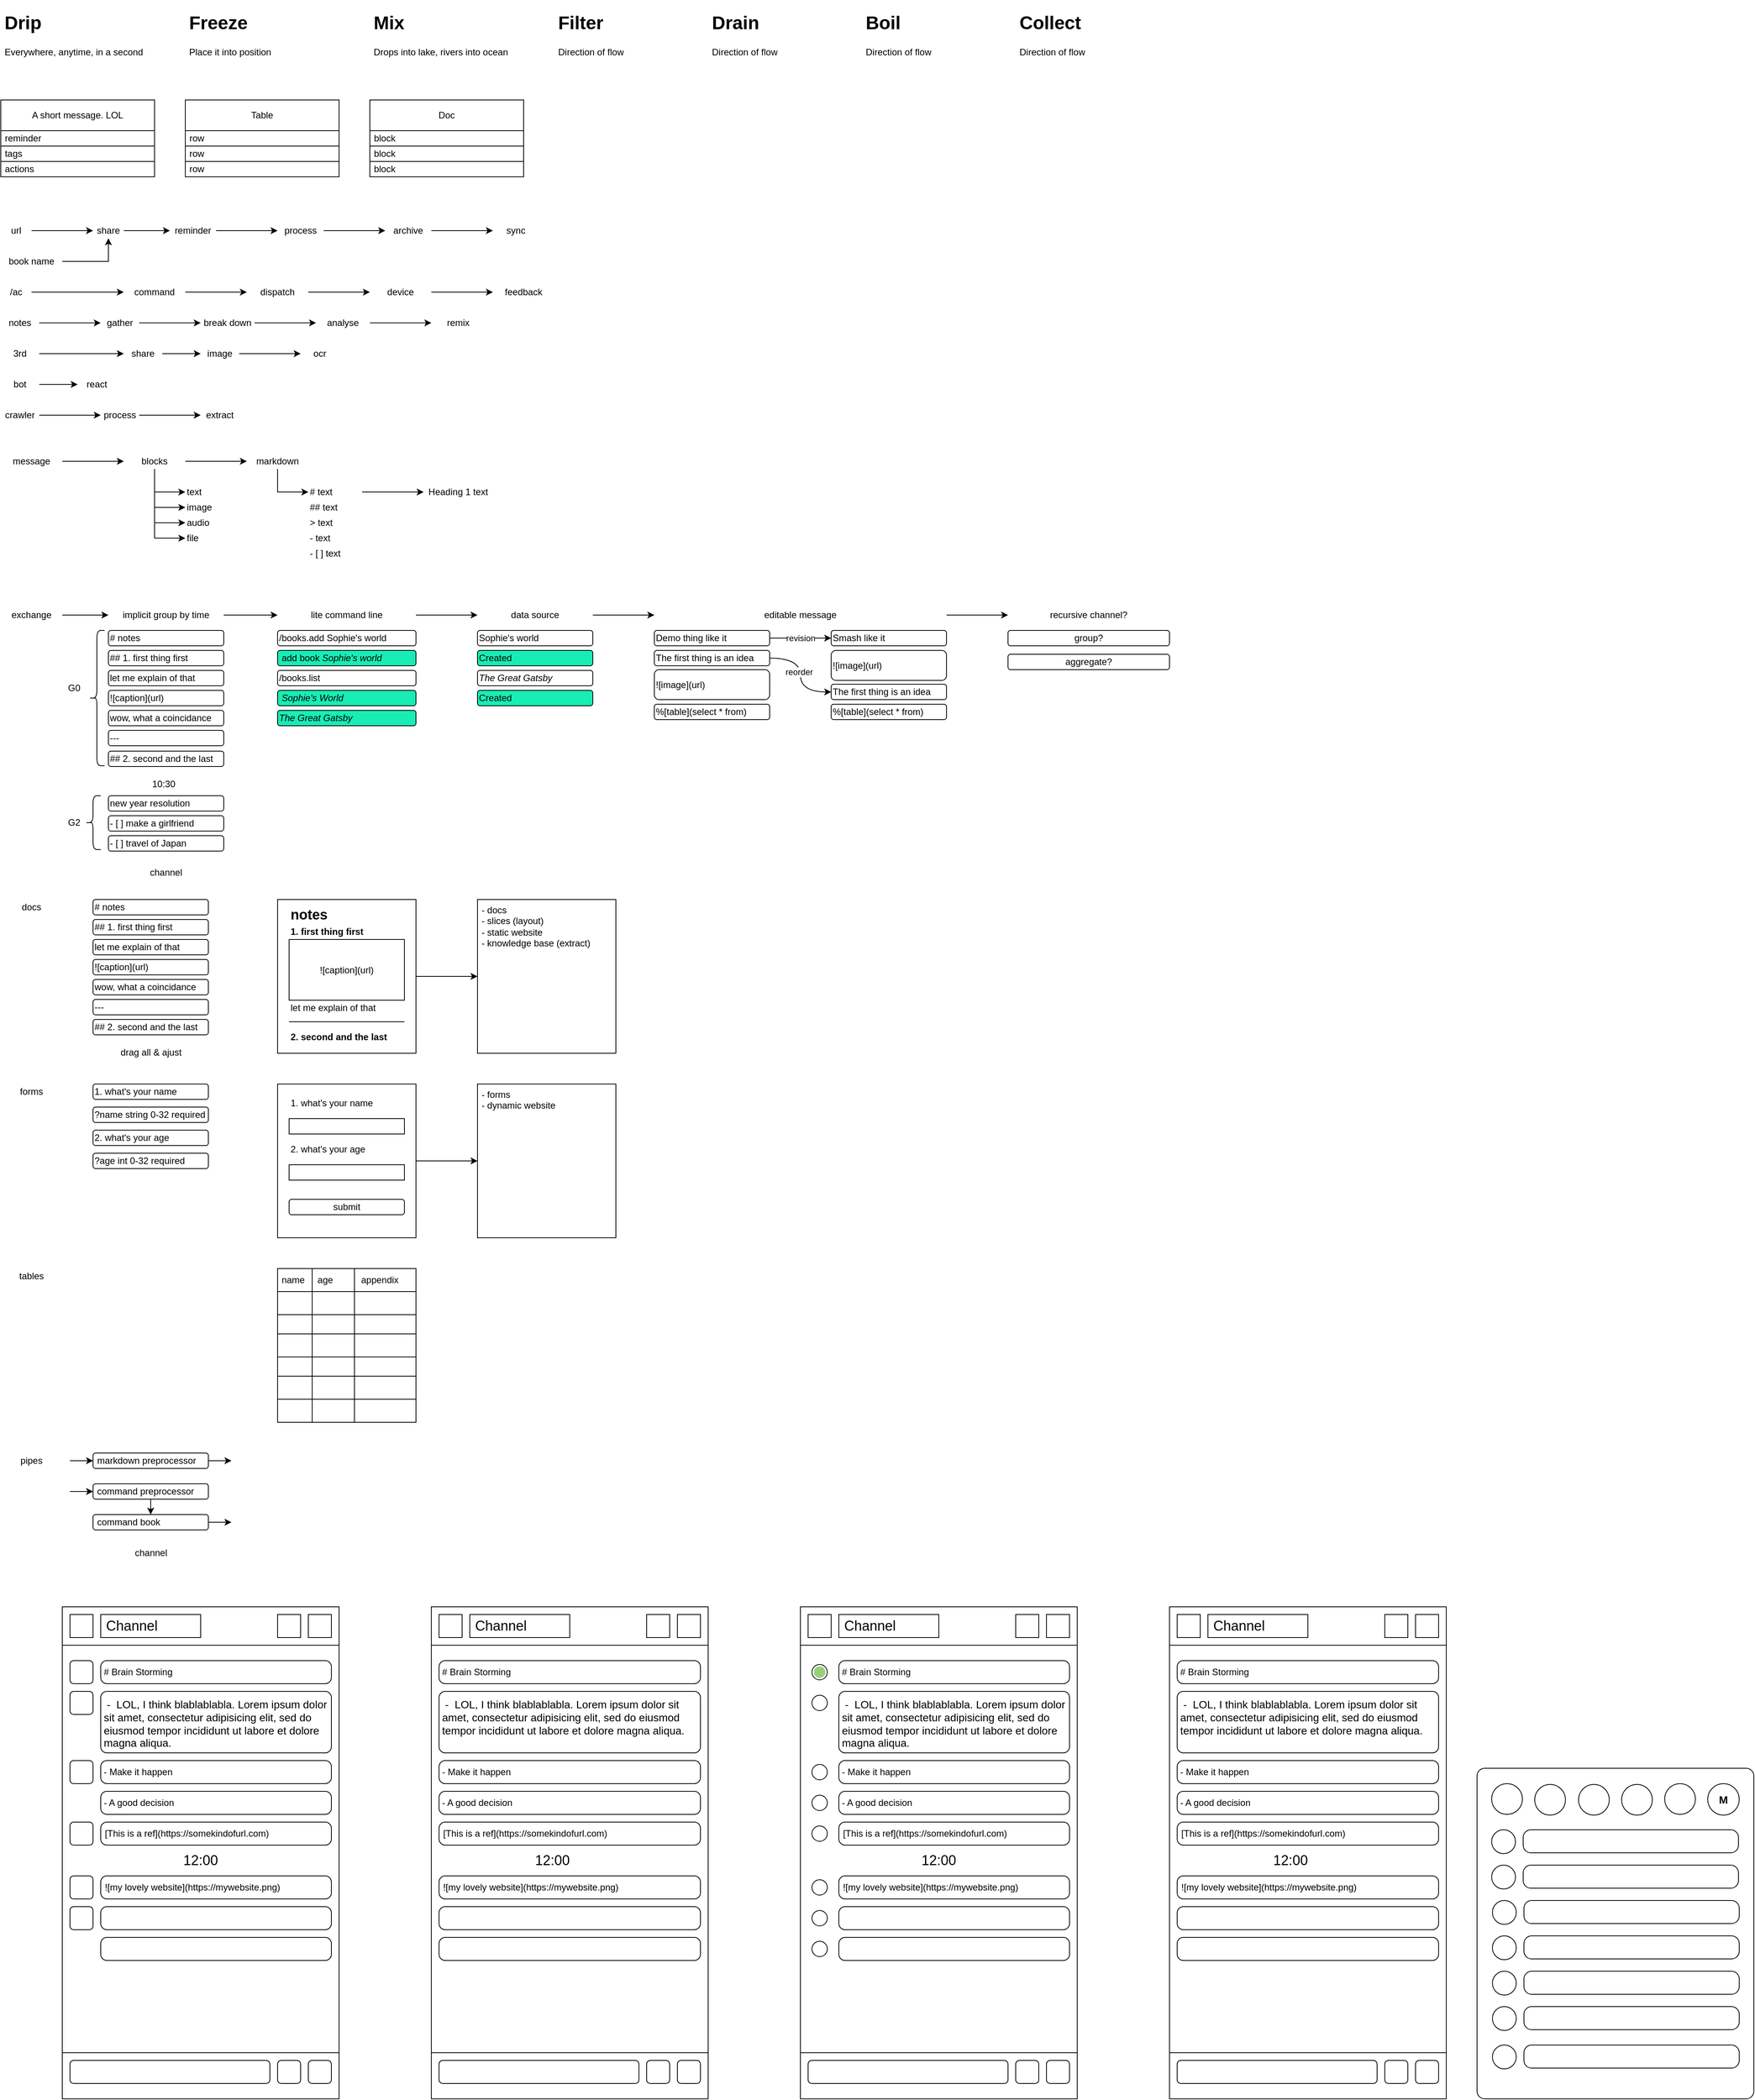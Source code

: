 <mxfile version="14.4.9" type="github">
  <diagram id="smtT8wupvltv7x-k8p_4" name="Page-1">
    <mxGraphModel dx="2414" dy="1379" grid="1" gridSize="10" guides="1" tooltips="1" connect="1" arrows="1" fold="1" page="0" pageScale="1" pageWidth="850" pageHeight="1100" math="0" shadow="0">
      <root>
        <mxCell id="0" />
        <mxCell id="1" parent="0" />
        <mxCell id="u-NwIQv879lMEuV11e2L-67" value="" style="group" vertex="1" connectable="0" parent="1">
          <mxGeometry x="600" y="2120" width="360" height="640" as="geometry" />
        </mxCell>
        <mxCell id="u-NwIQv879lMEuV11e2L-39" value="" style="rounded=0;whiteSpace=wrap;html=1;align=left;" vertex="1" parent="u-NwIQv879lMEuV11e2L-67">
          <mxGeometry width="360" height="640" as="geometry" />
        </mxCell>
        <mxCell id="u-NwIQv879lMEuV11e2L-40" value="" style="rounded=0;whiteSpace=wrap;html=1;align=left;" vertex="1" parent="u-NwIQv879lMEuV11e2L-67">
          <mxGeometry y="580" width="360" height="60" as="geometry" />
        </mxCell>
        <mxCell id="u-NwIQv879lMEuV11e2L-41" value="" style="text;html=1;fillColor=none;align=left;verticalAlign=middle;whiteSpace=wrap;rounded=1;container=0;strokeColor=#000000;arcSize=16;absoluteArcSize=0;" vertex="1" parent="u-NwIQv879lMEuV11e2L-67">
          <mxGeometry x="10" y="590" width="260" height="30" as="geometry" />
        </mxCell>
        <mxCell id="u-NwIQv879lMEuV11e2L-42" value="" style="text;html=1;fillColor=none;align=left;verticalAlign=middle;whiteSpace=wrap;rounded=1;container=0;strokeColor=#000000;arcSize=16;absoluteArcSize=0;" vertex="1" parent="u-NwIQv879lMEuV11e2L-67">
          <mxGeometry x="280" y="590" width="30" height="30" as="geometry" />
        </mxCell>
        <mxCell id="u-NwIQv879lMEuV11e2L-43" value="" style="rounded=0;whiteSpace=wrap;html=1;align=left;" vertex="1" parent="u-NwIQv879lMEuV11e2L-67">
          <mxGeometry width="360" height="50" as="geometry" />
        </mxCell>
        <mxCell id="u-NwIQv879lMEuV11e2L-44" value="" style="whiteSpace=wrap;html=1;aspect=fixed;align=left;" vertex="1" parent="u-NwIQv879lMEuV11e2L-67">
          <mxGeometry x="10" y="10" width="30" height="30" as="geometry" />
        </mxCell>
        <mxCell id="u-NwIQv879lMEuV11e2L-45" value="" style="whiteSpace=wrap;html=1;aspect=fixed;align=left;" vertex="1" parent="u-NwIQv879lMEuV11e2L-67">
          <mxGeometry x="320" y="10" width="30" height="30" as="geometry" />
        </mxCell>
        <mxCell id="u-NwIQv879lMEuV11e2L-46" value="" style="text;html=1;fillColor=none;align=center;verticalAlign=middle;whiteSpace=wrap;rounded=1;container=0;strokeColor=#000000;arcSize=16;absoluteArcSize=0;fontSize=18;" vertex="1" parent="u-NwIQv879lMEuV11e2L-67">
          <mxGeometry x="320" y="590" width="30" height="30" as="geometry" />
        </mxCell>
        <mxCell id="u-NwIQv879lMEuV11e2L-47" value="" style="whiteSpace=wrap;html=1;aspect=fixed;align=left;" vertex="1" parent="u-NwIQv879lMEuV11e2L-67">
          <mxGeometry x="280" y="10" width="30" height="30" as="geometry" />
        </mxCell>
        <mxCell id="u-NwIQv879lMEuV11e2L-48" value="&amp;nbsp;Channel" style="rounded=0;whiteSpace=wrap;html=1;align=left;fontSize=18;" vertex="1" parent="u-NwIQv879lMEuV11e2L-67">
          <mxGeometry x="50" y="10" width="130" height="30" as="geometry" />
        </mxCell>
        <mxCell id="euIUzY9tBhmxN2oQmPMZ-3" value="&lt;h1&gt;Drip&lt;/h1&gt;&lt;p&gt;Everywhere, anytime, in a second&lt;/p&gt;" style="text;html=1;strokeColor=none;fillColor=none;spacing=5;spacingTop=-20;whiteSpace=wrap;overflow=hidden;rounded=0;" parent="1" vertex="1">
          <mxGeometry x="40" y="40" width="190" height="70" as="geometry" />
        </mxCell>
        <mxCell id="euIUzY9tBhmxN2oQmPMZ-4" value="A short message. LOL" style="rounded=0;whiteSpace=wrap;html=1;" parent="1" vertex="1">
          <mxGeometry x="40" y="160" width="200" height="40" as="geometry" />
        </mxCell>
        <mxCell id="euIUzY9tBhmxN2oQmPMZ-5" value="&amp;nbsp;reminder" style="rounded=0;whiteSpace=wrap;html=1;align=left;" parent="1" vertex="1">
          <mxGeometry x="40" y="200" width="200" height="20" as="geometry" />
        </mxCell>
        <mxCell id="euIUzY9tBhmxN2oQmPMZ-6" value="&amp;nbsp;tags" style="rounded=0;whiteSpace=wrap;html=1;align=left;" parent="1" vertex="1">
          <mxGeometry x="40" y="220" width="200" height="20" as="geometry" />
        </mxCell>
        <mxCell id="euIUzY9tBhmxN2oQmPMZ-7" value="&amp;nbsp;actions" style="rounded=0;whiteSpace=wrap;html=1;align=left;" parent="1" vertex="1">
          <mxGeometry x="40" y="240" width="200" height="20" as="geometry" />
        </mxCell>
        <mxCell id="euIUzY9tBhmxN2oQmPMZ-8" value="&lt;h1&gt;Freeze&lt;/h1&gt;&lt;p&gt;Place it into position&lt;/p&gt;" style="text;html=1;strokeColor=none;fillColor=none;spacing=5;spacingTop=-20;whiteSpace=wrap;overflow=hidden;rounded=0;" parent="1" vertex="1">
          <mxGeometry x="280" y="40" width="190" height="70" as="geometry" />
        </mxCell>
        <mxCell id="euIUzY9tBhmxN2oQmPMZ-9" value="Table" style="rounded=0;whiteSpace=wrap;html=1;" parent="1" vertex="1">
          <mxGeometry x="280" y="160" width="200" height="40" as="geometry" />
        </mxCell>
        <mxCell id="euIUzY9tBhmxN2oQmPMZ-10" value="&amp;nbsp;row" style="rounded=0;whiteSpace=wrap;html=1;align=left;" parent="1" vertex="1">
          <mxGeometry x="280" y="200" width="200" height="20" as="geometry" />
        </mxCell>
        <mxCell id="euIUzY9tBhmxN2oQmPMZ-11" value="&amp;nbsp;row" style="rounded=0;whiteSpace=wrap;html=1;align=left;" parent="1" vertex="1">
          <mxGeometry x="280" y="220" width="200" height="20" as="geometry" />
        </mxCell>
        <mxCell id="euIUzY9tBhmxN2oQmPMZ-12" value="&amp;nbsp;row" style="rounded=0;whiteSpace=wrap;html=1;align=left;" parent="1" vertex="1">
          <mxGeometry x="280" y="240" width="200" height="20" as="geometry" />
        </mxCell>
        <mxCell id="euIUzY9tBhmxN2oQmPMZ-13" value="&lt;h1&gt;Mix&lt;/h1&gt;&lt;p&gt;Drops into lake, rivers into ocean&lt;/p&gt;" style="text;html=1;strokeColor=none;fillColor=none;spacing=5;spacingTop=-20;whiteSpace=wrap;overflow=hidden;rounded=0;" parent="1" vertex="1">
          <mxGeometry x="520" y="40" width="190" height="70" as="geometry" />
        </mxCell>
        <mxCell id="euIUzY9tBhmxN2oQmPMZ-14" value="Doc" style="rounded=0;whiteSpace=wrap;html=1;" parent="1" vertex="1">
          <mxGeometry x="520" y="160" width="200" height="40" as="geometry" />
        </mxCell>
        <mxCell id="euIUzY9tBhmxN2oQmPMZ-15" value="&amp;nbsp;block" style="rounded=0;whiteSpace=wrap;html=1;align=left;" parent="1" vertex="1">
          <mxGeometry x="520" y="200" width="200" height="20" as="geometry" />
        </mxCell>
        <mxCell id="euIUzY9tBhmxN2oQmPMZ-16" value="&amp;nbsp;block" style="rounded=0;whiteSpace=wrap;html=1;align=left;" parent="1" vertex="1">
          <mxGeometry x="520" y="220" width="200" height="20" as="geometry" />
        </mxCell>
        <mxCell id="euIUzY9tBhmxN2oQmPMZ-17" value="&amp;nbsp;block" style="rounded=0;whiteSpace=wrap;html=1;align=left;" parent="1" vertex="1">
          <mxGeometry x="520" y="240" width="200" height="20" as="geometry" />
        </mxCell>
        <mxCell id="euIUzY9tBhmxN2oQmPMZ-18" value="&lt;h1&gt;Filter&lt;/h1&gt;&lt;p&gt;Direction of flow&lt;/p&gt;" style="text;html=1;strokeColor=none;fillColor=none;spacing=5;spacingTop=-20;whiteSpace=wrap;overflow=hidden;rounded=0;" parent="1" vertex="1">
          <mxGeometry x="760" y="40" width="190" height="70" as="geometry" />
        </mxCell>
        <mxCell id="euIUzY9tBhmxN2oQmPMZ-19" value="&lt;h1&gt;Boil&lt;/h1&gt;&lt;p&gt;Direction of flow&lt;/p&gt;" style="text;html=1;strokeColor=none;fillColor=none;spacing=5;spacingTop=-20;whiteSpace=wrap;overflow=hidden;rounded=0;" parent="1" vertex="1">
          <mxGeometry x="1160" y="40" width="190" height="70" as="geometry" />
        </mxCell>
        <mxCell id="euIUzY9tBhmxN2oQmPMZ-21" value="&lt;h1&gt;Collect&lt;/h1&gt;&lt;p&gt;Direction of flow&lt;/p&gt;" style="text;html=1;strokeColor=none;fillColor=none;spacing=5;spacingTop=-20;whiteSpace=wrap;overflow=hidden;rounded=0;" parent="1" vertex="1">
          <mxGeometry x="1360" y="40" width="190" height="70" as="geometry" />
        </mxCell>
        <mxCell id="euIUzY9tBhmxN2oQmPMZ-22" value="&lt;h1&gt;Drain&lt;/h1&gt;&lt;p&gt;Direction of flow&lt;/p&gt;" style="text;html=1;strokeColor=none;fillColor=none;spacing=5;spacingTop=-20;whiteSpace=wrap;overflow=hidden;rounded=0;" parent="1" vertex="1">
          <mxGeometry x="960" y="40" width="190" height="70" as="geometry" />
        </mxCell>
        <mxCell id="euIUzY9tBhmxN2oQmPMZ-25" value="" style="edgeStyle=orthogonalEdgeStyle;rounded=0;orthogonalLoop=1;jettySize=auto;html=1;" parent="1" source="euIUzY9tBhmxN2oQmPMZ-23" target="euIUzY9tBhmxN2oQmPMZ-24" edge="1">
          <mxGeometry relative="1" as="geometry" />
        </mxCell>
        <mxCell id="euIUzY9tBhmxN2oQmPMZ-23" value="url" style="text;html=1;strokeColor=none;fillColor=none;align=center;verticalAlign=middle;whiteSpace=wrap;rounded=0;" parent="1" vertex="1">
          <mxGeometry x="40" y="320" width="40" height="20" as="geometry" />
        </mxCell>
        <mxCell id="euIUzY9tBhmxN2oQmPMZ-27" value="" style="edgeStyle=orthogonalEdgeStyle;rounded=0;orthogonalLoop=1;jettySize=auto;html=1;" parent="1" source="euIUzY9tBhmxN2oQmPMZ-24" target="euIUzY9tBhmxN2oQmPMZ-26" edge="1">
          <mxGeometry relative="1" as="geometry" />
        </mxCell>
        <mxCell id="euIUzY9tBhmxN2oQmPMZ-24" value="share" style="text;html=1;strokeColor=none;fillColor=none;align=center;verticalAlign=middle;whiteSpace=wrap;rounded=0;" parent="1" vertex="1">
          <mxGeometry x="160" y="320" width="40" height="20" as="geometry" />
        </mxCell>
        <mxCell id="euIUzY9tBhmxN2oQmPMZ-31" value="" style="edgeStyle=orthogonalEdgeStyle;rounded=0;orthogonalLoop=1;jettySize=auto;html=1;" parent="1" source="euIUzY9tBhmxN2oQmPMZ-26" target="euIUzY9tBhmxN2oQmPMZ-30" edge="1">
          <mxGeometry relative="1" as="geometry" />
        </mxCell>
        <mxCell id="euIUzY9tBhmxN2oQmPMZ-26" value="reminder" style="text;html=1;strokeColor=none;fillColor=none;align=center;verticalAlign=middle;whiteSpace=wrap;rounded=0;" parent="1" vertex="1">
          <mxGeometry x="260" y="320" width="60" height="20" as="geometry" />
        </mxCell>
        <mxCell id="euIUzY9tBhmxN2oQmPMZ-33" value="" style="edgeStyle=orthogonalEdgeStyle;rounded=0;orthogonalLoop=1;jettySize=auto;html=1;" parent="1" source="euIUzY9tBhmxN2oQmPMZ-30" target="euIUzY9tBhmxN2oQmPMZ-32" edge="1">
          <mxGeometry relative="1" as="geometry" />
        </mxCell>
        <mxCell id="euIUzY9tBhmxN2oQmPMZ-30" value="process" style="text;html=1;strokeColor=none;fillColor=none;align=center;verticalAlign=middle;whiteSpace=wrap;rounded=0;" parent="1" vertex="1">
          <mxGeometry x="400" y="320" width="60" height="20" as="geometry" />
        </mxCell>
        <mxCell id="euIUzY9tBhmxN2oQmPMZ-35" value="" style="edgeStyle=orthogonalEdgeStyle;rounded=0;orthogonalLoop=1;jettySize=auto;html=1;" parent="1" source="euIUzY9tBhmxN2oQmPMZ-32" target="euIUzY9tBhmxN2oQmPMZ-34" edge="1">
          <mxGeometry relative="1" as="geometry" />
        </mxCell>
        <mxCell id="euIUzY9tBhmxN2oQmPMZ-32" value="archive" style="text;html=1;strokeColor=none;fillColor=none;align=center;verticalAlign=middle;whiteSpace=wrap;rounded=0;" parent="1" vertex="1">
          <mxGeometry x="540" y="320" width="60" height="20" as="geometry" />
        </mxCell>
        <mxCell id="euIUzY9tBhmxN2oQmPMZ-34" value="sync" style="text;html=1;strokeColor=none;fillColor=none;align=center;verticalAlign=middle;whiteSpace=wrap;rounded=0;" parent="1" vertex="1">
          <mxGeometry x="680" y="320" width="60" height="20" as="geometry" />
        </mxCell>
        <mxCell id="euIUzY9tBhmxN2oQmPMZ-37" value="" style="edgeStyle=orthogonalEdgeStyle;rounded=0;orthogonalLoop=1;jettySize=auto;html=1;" parent="1" source="euIUzY9tBhmxN2oQmPMZ-36" target="euIUzY9tBhmxN2oQmPMZ-24" edge="1">
          <mxGeometry relative="1" as="geometry" />
        </mxCell>
        <mxCell id="euIUzY9tBhmxN2oQmPMZ-36" value="book name" style="text;html=1;strokeColor=none;fillColor=none;align=center;verticalAlign=middle;whiteSpace=wrap;rounded=0;" parent="1" vertex="1">
          <mxGeometry x="40" y="360" width="80" height="20" as="geometry" />
        </mxCell>
        <mxCell id="euIUzY9tBhmxN2oQmPMZ-40" value="" style="edgeStyle=orthogonalEdgeStyle;rounded=0;orthogonalLoop=1;jettySize=auto;html=1;" parent="1" source="euIUzY9tBhmxN2oQmPMZ-38" target="euIUzY9tBhmxN2oQmPMZ-39" edge="1">
          <mxGeometry relative="1" as="geometry" />
        </mxCell>
        <mxCell id="euIUzY9tBhmxN2oQmPMZ-38" value="/ac" style="text;html=1;strokeColor=none;fillColor=none;align=center;verticalAlign=middle;whiteSpace=wrap;rounded=0;" parent="1" vertex="1">
          <mxGeometry x="40" y="400" width="40" height="20" as="geometry" />
        </mxCell>
        <mxCell id="euIUzY9tBhmxN2oQmPMZ-42" value="" style="edgeStyle=orthogonalEdgeStyle;rounded=0;orthogonalLoop=1;jettySize=auto;html=1;" parent="1" source="euIUzY9tBhmxN2oQmPMZ-39" target="euIUzY9tBhmxN2oQmPMZ-41" edge="1">
          <mxGeometry relative="1" as="geometry" />
        </mxCell>
        <mxCell id="euIUzY9tBhmxN2oQmPMZ-39" value="command" style="text;html=1;strokeColor=none;fillColor=none;align=center;verticalAlign=middle;whiteSpace=wrap;rounded=0;" parent="1" vertex="1">
          <mxGeometry x="200" y="400" width="80" height="20" as="geometry" />
        </mxCell>
        <mxCell id="euIUzY9tBhmxN2oQmPMZ-44" value="" style="edgeStyle=orthogonalEdgeStyle;rounded=0;orthogonalLoop=1;jettySize=auto;html=1;" parent="1" source="euIUzY9tBhmxN2oQmPMZ-41" target="euIUzY9tBhmxN2oQmPMZ-43" edge="1">
          <mxGeometry relative="1" as="geometry" />
        </mxCell>
        <mxCell id="euIUzY9tBhmxN2oQmPMZ-41" value="dispatch" style="text;html=1;strokeColor=none;fillColor=none;align=center;verticalAlign=middle;whiteSpace=wrap;rounded=0;" parent="1" vertex="1">
          <mxGeometry x="360" y="400" width="80" height="20" as="geometry" />
        </mxCell>
        <mxCell id="euIUzY9tBhmxN2oQmPMZ-46" value="" style="edgeStyle=orthogonalEdgeStyle;rounded=0;orthogonalLoop=1;jettySize=auto;html=1;" parent="1" source="euIUzY9tBhmxN2oQmPMZ-43" target="euIUzY9tBhmxN2oQmPMZ-45" edge="1">
          <mxGeometry relative="1" as="geometry" />
        </mxCell>
        <mxCell id="euIUzY9tBhmxN2oQmPMZ-43" value="device" style="text;html=1;strokeColor=none;fillColor=none;align=center;verticalAlign=middle;whiteSpace=wrap;rounded=0;" parent="1" vertex="1">
          <mxGeometry x="520" y="400" width="80" height="20" as="geometry" />
        </mxCell>
        <mxCell id="euIUzY9tBhmxN2oQmPMZ-45" value="feedback" style="text;html=1;strokeColor=none;fillColor=none;align=center;verticalAlign=middle;whiteSpace=wrap;rounded=0;" parent="1" vertex="1">
          <mxGeometry x="680" y="400" width="80" height="20" as="geometry" />
        </mxCell>
        <mxCell id="euIUzY9tBhmxN2oQmPMZ-49" value="" style="edgeStyle=orthogonalEdgeStyle;rounded=0;orthogonalLoop=1;jettySize=auto;html=1;" parent="1" source="euIUzY9tBhmxN2oQmPMZ-47" target="euIUzY9tBhmxN2oQmPMZ-48" edge="1">
          <mxGeometry relative="1" as="geometry" />
        </mxCell>
        <mxCell id="euIUzY9tBhmxN2oQmPMZ-47" value="notes" style="text;html=1;strokeColor=none;fillColor=none;align=center;verticalAlign=middle;whiteSpace=wrap;rounded=0;" parent="1" vertex="1">
          <mxGeometry x="40" y="440" width="50" height="20" as="geometry" />
        </mxCell>
        <mxCell id="euIUzY9tBhmxN2oQmPMZ-51" value="" style="edgeStyle=orthogonalEdgeStyle;rounded=0;orthogonalLoop=1;jettySize=auto;html=1;" parent="1" source="euIUzY9tBhmxN2oQmPMZ-48" target="euIUzY9tBhmxN2oQmPMZ-50" edge="1">
          <mxGeometry relative="1" as="geometry" />
        </mxCell>
        <mxCell id="euIUzY9tBhmxN2oQmPMZ-48" value="gather" style="text;html=1;strokeColor=none;fillColor=none;align=center;verticalAlign=middle;whiteSpace=wrap;rounded=0;" parent="1" vertex="1">
          <mxGeometry x="170" y="440" width="50" height="20" as="geometry" />
        </mxCell>
        <mxCell id="euIUzY9tBhmxN2oQmPMZ-53" value="" style="edgeStyle=orthogonalEdgeStyle;rounded=0;orthogonalLoop=1;jettySize=auto;html=1;" parent="1" source="euIUzY9tBhmxN2oQmPMZ-50" target="euIUzY9tBhmxN2oQmPMZ-52" edge="1">
          <mxGeometry relative="1" as="geometry" />
        </mxCell>
        <mxCell id="euIUzY9tBhmxN2oQmPMZ-50" value="break down" style="text;html=1;strokeColor=none;fillColor=none;align=center;verticalAlign=middle;whiteSpace=wrap;rounded=0;" parent="1" vertex="1">
          <mxGeometry x="300" y="440" width="70" height="20" as="geometry" />
        </mxCell>
        <mxCell id="euIUzY9tBhmxN2oQmPMZ-55" value="" style="edgeStyle=orthogonalEdgeStyle;rounded=0;orthogonalLoop=1;jettySize=auto;html=1;" parent="1" source="euIUzY9tBhmxN2oQmPMZ-52" target="euIUzY9tBhmxN2oQmPMZ-54" edge="1">
          <mxGeometry relative="1" as="geometry" />
        </mxCell>
        <mxCell id="euIUzY9tBhmxN2oQmPMZ-52" value="analyse" style="text;html=1;strokeColor=none;fillColor=none;align=center;verticalAlign=middle;whiteSpace=wrap;rounded=0;" parent="1" vertex="1">
          <mxGeometry x="450" y="440" width="70" height="20" as="geometry" />
        </mxCell>
        <mxCell id="euIUzY9tBhmxN2oQmPMZ-54" value="remix" style="text;html=1;strokeColor=none;fillColor=none;align=center;verticalAlign=middle;whiteSpace=wrap;rounded=0;" parent="1" vertex="1">
          <mxGeometry x="600" y="440" width="70" height="20" as="geometry" />
        </mxCell>
        <mxCell id="euIUzY9tBhmxN2oQmPMZ-58" value="" style="edgeStyle=orthogonalEdgeStyle;rounded=0;orthogonalLoop=1;jettySize=auto;html=1;" parent="1" source="euIUzY9tBhmxN2oQmPMZ-56" target="euIUzY9tBhmxN2oQmPMZ-57" edge="1">
          <mxGeometry relative="1" as="geometry" />
        </mxCell>
        <mxCell id="euIUzY9tBhmxN2oQmPMZ-56" value="3rd" style="text;html=1;strokeColor=none;fillColor=none;align=center;verticalAlign=middle;whiteSpace=wrap;rounded=0;" parent="1" vertex="1">
          <mxGeometry x="40" y="480" width="50" height="20" as="geometry" />
        </mxCell>
        <mxCell id="euIUzY9tBhmxN2oQmPMZ-60" value="" style="edgeStyle=orthogonalEdgeStyle;rounded=0;orthogonalLoop=1;jettySize=auto;html=1;" parent="1" source="euIUzY9tBhmxN2oQmPMZ-57" target="euIUzY9tBhmxN2oQmPMZ-59" edge="1">
          <mxGeometry relative="1" as="geometry" />
        </mxCell>
        <mxCell id="euIUzY9tBhmxN2oQmPMZ-57" value="share" style="text;html=1;strokeColor=none;fillColor=none;align=center;verticalAlign=middle;whiteSpace=wrap;rounded=0;" parent="1" vertex="1">
          <mxGeometry x="200" y="480" width="50" height="20" as="geometry" />
        </mxCell>
        <mxCell id="euIUzY9tBhmxN2oQmPMZ-62" value="" style="edgeStyle=orthogonalEdgeStyle;rounded=0;orthogonalLoop=1;jettySize=auto;html=1;" parent="1" source="euIUzY9tBhmxN2oQmPMZ-59" target="euIUzY9tBhmxN2oQmPMZ-61" edge="1">
          <mxGeometry relative="1" as="geometry" />
        </mxCell>
        <mxCell id="euIUzY9tBhmxN2oQmPMZ-59" value="image" style="text;html=1;strokeColor=none;fillColor=none;align=center;verticalAlign=middle;whiteSpace=wrap;rounded=0;" parent="1" vertex="1">
          <mxGeometry x="300" y="480" width="50" height="20" as="geometry" />
        </mxCell>
        <mxCell id="euIUzY9tBhmxN2oQmPMZ-61" value="ocr" style="text;html=1;strokeColor=none;fillColor=none;align=center;verticalAlign=middle;whiteSpace=wrap;rounded=0;" parent="1" vertex="1">
          <mxGeometry x="430" y="480" width="50" height="20" as="geometry" />
        </mxCell>
        <mxCell id="euIUzY9tBhmxN2oQmPMZ-67" value="" style="edgeStyle=orthogonalEdgeStyle;rounded=0;orthogonalLoop=1;jettySize=auto;html=1;" parent="1" source="euIUzY9tBhmxN2oQmPMZ-63" target="euIUzY9tBhmxN2oQmPMZ-66" edge="1">
          <mxGeometry relative="1" as="geometry" />
        </mxCell>
        <mxCell id="euIUzY9tBhmxN2oQmPMZ-63" value="bot" style="text;html=1;strokeColor=none;fillColor=none;align=center;verticalAlign=middle;whiteSpace=wrap;rounded=0;" parent="1" vertex="1">
          <mxGeometry x="40" y="520" width="50" height="20" as="geometry" />
        </mxCell>
        <mxCell id="euIUzY9tBhmxN2oQmPMZ-66" value="react" style="text;html=1;strokeColor=none;fillColor=none;align=center;verticalAlign=middle;whiteSpace=wrap;rounded=0;" parent="1" vertex="1">
          <mxGeometry x="140" y="520" width="50" height="20" as="geometry" />
        </mxCell>
        <mxCell id="euIUzY9tBhmxN2oQmPMZ-73" value="" style="edgeStyle=orthogonalEdgeStyle;rounded=0;orthogonalLoop=1;jettySize=auto;html=1;" parent="1" source="euIUzY9tBhmxN2oQmPMZ-71" target="euIUzY9tBhmxN2oQmPMZ-72" edge="1">
          <mxGeometry relative="1" as="geometry" />
        </mxCell>
        <mxCell id="euIUzY9tBhmxN2oQmPMZ-71" value="crawler" style="text;html=1;strokeColor=none;fillColor=none;align=center;verticalAlign=middle;whiteSpace=wrap;rounded=0;" parent="1" vertex="1">
          <mxGeometry x="40" y="560" width="50" height="20" as="geometry" />
        </mxCell>
        <mxCell id="euIUzY9tBhmxN2oQmPMZ-75" value="" style="edgeStyle=orthogonalEdgeStyle;rounded=0;orthogonalLoop=1;jettySize=auto;html=1;" parent="1" source="euIUzY9tBhmxN2oQmPMZ-72" target="euIUzY9tBhmxN2oQmPMZ-74" edge="1">
          <mxGeometry relative="1" as="geometry" />
        </mxCell>
        <mxCell id="euIUzY9tBhmxN2oQmPMZ-72" value="process" style="text;html=1;strokeColor=none;fillColor=none;align=center;verticalAlign=middle;whiteSpace=wrap;rounded=0;" parent="1" vertex="1">
          <mxGeometry x="170" y="560" width="50" height="20" as="geometry" />
        </mxCell>
        <mxCell id="euIUzY9tBhmxN2oQmPMZ-74" value="extract" style="text;html=1;strokeColor=none;fillColor=none;align=center;verticalAlign=middle;whiteSpace=wrap;rounded=0;" parent="1" vertex="1">
          <mxGeometry x="300" y="560" width="50" height="20" as="geometry" />
        </mxCell>
        <mxCell id="hIb05p2mT3cbretoBD5p-4" value="" style="edgeStyle=orthogonalEdgeStyle;rounded=0;orthogonalLoop=1;jettySize=auto;html=1;" parent="1" source="hIb05p2mT3cbretoBD5p-1" target="hIb05p2mT3cbretoBD5p-3" edge="1">
          <mxGeometry relative="1" as="geometry" />
        </mxCell>
        <mxCell id="hIb05p2mT3cbretoBD5p-1" value="message" style="text;html=1;strokeColor=none;fillColor=none;align=center;verticalAlign=middle;whiteSpace=wrap;rounded=0;" parent="1" vertex="1">
          <mxGeometry x="40" y="620" width="80" height="20" as="geometry" />
        </mxCell>
        <mxCell id="hIb05p2mT3cbretoBD5p-8" value="" style="edgeStyle=orthogonalEdgeStyle;rounded=0;orthogonalLoop=1;jettySize=auto;html=1;" parent="1" source="hIb05p2mT3cbretoBD5p-3" target="hIb05p2mT3cbretoBD5p-7" edge="1">
          <mxGeometry relative="1" as="geometry" />
        </mxCell>
        <mxCell id="hIb05p2mT3cbretoBD5p-14" style="edgeStyle=orthogonalEdgeStyle;rounded=0;orthogonalLoop=1;jettySize=auto;html=1;exitX=0.5;exitY=1;exitDx=0;exitDy=0;entryX=0;entryY=0.5;entryDx=0;entryDy=0;" parent="1" source="hIb05p2mT3cbretoBD5p-3" target="hIb05p2mT3cbretoBD5p-5" edge="1">
          <mxGeometry relative="1" as="geometry" />
        </mxCell>
        <mxCell id="hIb05p2mT3cbretoBD5p-15" style="edgeStyle=orthogonalEdgeStyle;rounded=0;orthogonalLoop=1;jettySize=auto;html=1;exitX=0.5;exitY=1;exitDx=0;exitDy=0;entryX=0;entryY=0.5;entryDx=0;entryDy=0;" parent="1" source="hIb05p2mT3cbretoBD5p-3" target="hIb05p2mT3cbretoBD5p-13" edge="1">
          <mxGeometry relative="1" as="geometry" />
        </mxCell>
        <mxCell id="hIb05p2mT3cbretoBD5p-18" style="edgeStyle=orthogonalEdgeStyle;rounded=0;orthogonalLoop=1;jettySize=auto;html=1;exitX=0.5;exitY=1;exitDx=0;exitDy=0;entryX=0;entryY=0.5;entryDx=0;entryDy=0;" parent="1" source="hIb05p2mT3cbretoBD5p-3" target="hIb05p2mT3cbretoBD5p-16" edge="1">
          <mxGeometry relative="1" as="geometry" />
        </mxCell>
        <mxCell id="hIb05p2mT3cbretoBD5p-19" style="edgeStyle=orthogonalEdgeStyle;rounded=0;orthogonalLoop=1;jettySize=auto;html=1;exitX=0.5;exitY=1;exitDx=0;exitDy=0;entryX=0;entryY=0.5;entryDx=0;entryDy=0;" parent="1" source="hIb05p2mT3cbretoBD5p-3" target="hIb05p2mT3cbretoBD5p-17" edge="1">
          <mxGeometry relative="1" as="geometry" />
        </mxCell>
        <mxCell id="hIb05p2mT3cbretoBD5p-3" value="blocks" style="text;html=1;strokeColor=none;fillColor=none;align=center;verticalAlign=middle;whiteSpace=wrap;rounded=0;" parent="1" vertex="1">
          <mxGeometry x="200" y="620" width="80" height="20" as="geometry" />
        </mxCell>
        <mxCell id="hIb05p2mT3cbretoBD5p-5" value="text" style="text;html=1;strokeColor=none;fillColor=none;align=left;verticalAlign=middle;whiteSpace=wrap;rounded=0;" parent="1" vertex="1">
          <mxGeometry x="280" y="660" width="80" height="20" as="geometry" />
        </mxCell>
        <mxCell id="hIb05p2mT3cbretoBD5p-20" style="edgeStyle=orthogonalEdgeStyle;rounded=0;orthogonalLoop=1;jettySize=auto;html=1;exitX=0.5;exitY=1;exitDx=0;exitDy=0;entryX=0;entryY=0.5;entryDx=0;entryDy=0;" parent="1" source="hIb05p2mT3cbretoBD5p-7" target="hIb05p2mT3cbretoBD5p-9" edge="1">
          <mxGeometry relative="1" as="geometry" />
        </mxCell>
        <mxCell id="hIb05p2mT3cbretoBD5p-7" value="markdown" style="text;html=1;strokeColor=none;fillColor=none;align=center;verticalAlign=middle;whiteSpace=wrap;rounded=0;" parent="1" vertex="1">
          <mxGeometry x="360" y="620" width="80" height="20" as="geometry" />
        </mxCell>
        <mxCell id="hIb05p2mT3cbretoBD5p-12" value="" style="edgeStyle=orthogonalEdgeStyle;rounded=0;orthogonalLoop=1;jettySize=auto;html=1;" parent="1" source="hIb05p2mT3cbretoBD5p-9" target="hIb05p2mT3cbretoBD5p-11" edge="1">
          <mxGeometry relative="1" as="geometry" />
        </mxCell>
        <mxCell id="hIb05p2mT3cbretoBD5p-11" value="Heading 1 text" style="text;html=1;strokeColor=none;fillColor=none;align=center;verticalAlign=middle;whiteSpace=wrap;rounded=0;" parent="1" vertex="1">
          <mxGeometry x="590" y="660" width="90" height="20" as="geometry" />
        </mxCell>
        <mxCell id="hIb05p2mT3cbretoBD5p-13" value="image" style="text;html=1;strokeColor=none;fillColor=none;align=left;verticalAlign=middle;whiteSpace=wrap;rounded=0;" parent="1" vertex="1">
          <mxGeometry x="280" y="680" width="80" height="20" as="geometry" />
        </mxCell>
        <mxCell id="hIb05p2mT3cbretoBD5p-16" value="audio" style="text;html=1;strokeColor=none;fillColor=none;align=left;verticalAlign=middle;whiteSpace=wrap;rounded=0;" parent="1" vertex="1">
          <mxGeometry x="280" y="700" width="80" height="20" as="geometry" />
        </mxCell>
        <mxCell id="hIb05p2mT3cbretoBD5p-17" value="file" style="text;html=1;strokeColor=none;fillColor=none;align=left;verticalAlign=middle;whiteSpace=wrap;rounded=0;" parent="1" vertex="1">
          <mxGeometry x="280" y="720" width="80" height="20" as="geometry" />
        </mxCell>
        <mxCell id="hIb05p2mT3cbretoBD5p-9" value="# text" style="text;html=1;strokeColor=none;fillColor=none;align=left;verticalAlign=middle;whiteSpace=wrap;rounded=0;" parent="1" vertex="1">
          <mxGeometry x="440" y="660" width="70" height="20" as="geometry" />
        </mxCell>
        <mxCell id="hIb05p2mT3cbretoBD5p-21" value="## text" style="text;html=1;strokeColor=none;fillColor=none;align=left;verticalAlign=middle;whiteSpace=wrap;rounded=0;" parent="1" vertex="1">
          <mxGeometry x="440" y="680" width="70" height="20" as="geometry" />
        </mxCell>
        <mxCell id="hIb05p2mT3cbretoBD5p-22" value="&amp;gt; text" style="text;html=1;strokeColor=none;fillColor=none;align=left;verticalAlign=middle;whiteSpace=wrap;rounded=0;" parent="1" vertex="1">
          <mxGeometry x="440" y="700" width="70" height="20" as="geometry" />
        </mxCell>
        <mxCell id="hIb05p2mT3cbretoBD5p-23" value="- text" style="text;html=1;strokeColor=none;fillColor=none;align=left;verticalAlign=middle;whiteSpace=wrap;rounded=0;" parent="1" vertex="1">
          <mxGeometry x="440" y="720" width="70" height="20" as="geometry" />
        </mxCell>
        <mxCell id="hIb05p2mT3cbretoBD5p-24" value="- [ ] text" style="text;html=1;strokeColor=none;fillColor=none;align=left;verticalAlign=middle;whiteSpace=wrap;rounded=0;" parent="1" vertex="1">
          <mxGeometry x="440" y="740" width="70" height="20" as="geometry" />
        </mxCell>
        <mxCell id="hIb05p2mT3cbretoBD5p-28" value="" style="edgeStyle=orthogonalEdgeStyle;rounded=0;orthogonalLoop=1;jettySize=auto;html=1;" parent="1" source="hIb05p2mT3cbretoBD5p-26" target="hIb05p2mT3cbretoBD5p-27" edge="1">
          <mxGeometry relative="1" as="geometry" />
        </mxCell>
        <mxCell id="hIb05p2mT3cbretoBD5p-26" value="exchange" style="text;html=1;strokeColor=none;fillColor=none;align=center;verticalAlign=middle;whiteSpace=wrap;rounded=0;" parent="1" vertex="1">
          <mxGeometry x="40" y="820" width="80" height="20" as="geometry" />
        </mxCell>
        <mxCell id="hIb05p2mT3cbretoBD5p-51" value="" style="edgeStyle=orthogonalEdgeStyle;rounded=0;orthogonalLoop=1;jettySize=auto;html=1;" parent="1" source="hIb05p2mT3cbretoBD5p-27" target="hIb05p2mT3cbretoBD5p-50" edge="1">
          <mxGeometry relative="1" as="geometry" />
        </mxCell>
        <mxCell id="hIb05p2mT3cbretoBD5p-27" value="implicit group by time" style="text;html=1;strokeColor=none;fillColor=none;align=center;verticalAlign=middle;whiteSpace=wrap;rounded=0;" parent="1" vertex="1">
          <mxGeometry x="180" y="820" width="150" height="20" as="geometry" />
        </mxCell>
        <mxCell id="hIb05p2mT3cbretoBD5p-29" value="# notes" style="text;html=1;fillColor=none;align=left;verticalAlign=middle;whiteSpace=wrap;rounded=1;container=0;strokeColor=#000000;arcSize=16;absoluteArcSize=0;" parent="1" vertex="1">
          <mxGeometry x="180" y="850" width="150" height="20" as="geometry" />
        </mxCell>
        <mxCell id="hIb05p2mT3cbretoBD5p-30" value="## 1. first thing first" style="text;html=1;fillColor=none;align=left;verticalAlign=middle;whiteSpace=wrap;rounded=1;container=0;strokeColor=#000000;arcSize=16;absoluteArcSize=0;" parent="1" vertex="1">
          <mxGeometry x="180" y="876" width="150" height="20" as="geometry" />
        </mxCell>
        <mxCell id="hIb05p2mT3cbretoBD5p-31" value="let me explain of that" style="text;html=1;fillColor=none;align=left;verticalAlign=middle;whiteSpace=wrap;rounded=1;container=0;strokeColor=#000000;arcSize=16;absoluteArcSize=0;" parent="1" vertex="1">
          <mxGeometry x="180" y="902" width="150" height="20" as="geometry" />
        </mxCell>
        <mxCell id="hIb05p2mT3cbretoBD5p-32" value="![caption](url)" style="text;html=1;fillColor=none;align=left;verticalAlign=middle;whiteSpace=wrap;rounded=1;container=0;strokeColor=#000000;arcSize=16;absoluteArcSize=0;" parent="1" vertex="1">
          <mxGeometry x="180" y="928" width="150" height="20" as="geometry" />
        </mxCell>
        <mxCell id="hIb05p2mT3cbretoBD5p-33" value="wow, what a coincidance" style="text;html=1;fillColor=none;align=left;verticalAlign=middle;whiteSpace=wrap;rounded=1;container=0;strokeColor=#000000;arcSize=16;absoluteArcSize=0;" parent="1" vertex="1">
          <mxGeometry x="180" y="954" width="150" height="20" as="geometry" />
        </mxCell>
        <mxCell id="hIb05p2mT3cbretoBD5p-34" value="---" style="text;html=1;fillColor=none;align=left;verticalAlign=middle;whiteSpace=wrap;rounded=1;container=0;strokeColor=#000000;arcSize=16;absoluteArcSize=0;" parent="1" vertex="1">
          <mxGeometry x="180" y="980" width="150" height="20" as="geometry" />
        </mxCell>
        <mxCell id="hIb05p2mT3cbretoBD5p-36" value="new year resolution" style="text;html=1;fillColor=none;align=left;verticalAlign=middle;whiteSpace=wrap;rounded=1;container=0;strokeColor=#000000;arcSize=16;absoluteArcSize=0;" parent="1" vertex="1">
          <mxGeometry x="180" y="1065" width="150" height="20" as="geometry" />
        </mxCell>
        <mxCell id="hIb05p2mT3cbretoBD5p-37" value="10:30" style="text;html=1;strokeColor=none;fillColor=none;align=left;verticalAlign=middle;whiteSpace=wrap;rounded=0;" parent="1" vertex="1">
          <mxGeometry x="235" y="1040" width="40" height="20" as="geometry" />
        </mxCell>
        <mxCell id="hIb05p2mT3cbretoBD5p-38" value="- [ ] make a girlfriend" style="text;html=1;fillColor=none;align=left;verticalAlign=middle;whiteSpace=wrap;rounded=1;container=0;strokeColor=#000000;arcSize=16;absoluteArcSize=0;" parent="1" vertex="1">
          <mxGeometry x="180" y="1091" width="150" height="20" as="geometry" />
        </mxCell>
        <mxCell id="hIb05p2mT3cbretoBD5p-39" value="- [ ] travel of Japan" style="text;html=1;fillColor=none;align=left;verticalAlign=middle;whiteSpace=wrap;rounded=1;container=0;strokeColor=#000000;arcSize=16;absoluteArcSize=0;" parent="1" vertex="1">
          <mxGeometry x="180" y="1117" width="150" height="20" as="geometry" />
        </mxCell>
        <mxCell id="hIb05p2mT3cbretoBD5p-40" value="" style="shape=curlyBracket;whiteSpace=wrap;html=1;rounded=1;strokeColor=#000000;align=right;" parent="1" vertex="1">
          <mxGeometry x="155" y="850" width="20" height="176" as="geometry" />
        </mxCell>
        <mxCell id="hIb05p2mT3cbretoBD5p-41" value="G0" style="text;html=1;align=center;verticalAlign=middle;resizable=0;points=[];autosize=1;" parent="1" vertex="1">
          <mxGeometry x="120" y="915" width="30" height="20" as="geometry" />
        </mxCell>
        <mxCell id="hIb05p2mT3cbretoBD5p-42" value="" style="shape=curlyBracket;whiteSpace=wrap;html=1;rounded=1;strokeColor=#000000;align=right;" parent="1" vertex="1">
          <mxGeometry x="150" y="1065" width="20" height="70" as="geometry" />
        </mxCell>
        <mxCell id="hIb05p2mT3cbretoBD5p-43" value="G2" style="text;html=1;align=center;verticalAlign=middle;resizable=0;points=[];autosize=1;" parent="1" vertex="1">
          <mxGeometry x="120" y="1090" width="30" height="20" as="geometry" />
        </mxCell>
        <mxCell id="hIb05p2mT3cbretoBD5p-45" value="/books.add Sophie&#39;s world" style="text;html=1;fillColor=none;align=left;verticalAlign=middle;whiteSpace=wrap;rounded=1;container=0;strokeColor=#000000;arcSize=16;absoluteArcSize=0;" parent="1" vertex="1">
          <mxGeometry x="400" y="850" width="180" height="20" as="geometry" />
        </mxCell>
        <mxCell id="hIb05p2mT3cbretoBD5p-46" value="&amp;nbsp;add book&amp;nbsp;&lt;span style=&quot;text-align: right&quot;&gt;&lt;i&gt;Sophie&#39;s world&lt;/i&gt;&lt;/span&gt;" style="text;html=1;align=left;verticalAlign=middle;whiteSpace=wrap;rounded=1;container=0;strokeColor=#000000;arcSize=16;absoluteArcSize=0;fillColor=#18EDB4;" parent="1" vertex="1">
          <mxGeometry x="400" y="876" width="180" height="20" as="geometry" />
        </mxCell>
        <mxCell id="hIb05p2mT3cbretoBD5p-47" value="/books.list" style="text;html=1;fillColor=none;align=left;verticalAlign=middle;whiteSpace=wrap;rounded=1;container=0;strokeColor=#000000;arcSize=16;absoluteArcSize=0;" parent="1" vertex="1">
          <mxGeometry x="400" y="902" width="180" height="20" as="geometry" />
        </mxCell>
        <mxCell id="hIb05p2mT3cbretoBD5p-48" value="&amp;nbsp;&lt;span style=&quot;text-align: right&quot;&gt;&lt;i&gt;Sophie&#39;s World&lt;/i&gt;&lt;/span&gt;" style="text;html=1;align=left;verticalAlign=middle;whiteSpace=wrap;rounded=1;container=0;strokeColor=#000000;arcSize=16;absoluteArcSize=0;fillColor=#18EDB4;" parent="1" vertex="1">
          <mxGeometry x="400" y="928" width="180" height="20" as="geometry" />
        </mxCell>
        <mxCell id="hIb05p2mT3cbretoBD5p-49" value="The Great Gatsby" style="text;html=1;align=left;verticalAlign=middle;whiteSpace=wrap;rounded=1;container=0;strokeColor=#000000;arcSize=16;absoluteArcSize=0;fontStyle=2;fillColor=#18EDB4;" parent="1" vertex="1">
          <mxGeometry x="400" y="954" width="180" height="20" as="geometry" />
        </mxCell>
        <mxCell id="hIb05p2mT3cbretoBD5p-53" value="" style="edgeStyle=orthogonalEdgeStyle;rounded=0;orthogonalLoop=1;jettySize=auto;html=1;" parent="1" source="hIb05p2mT3cbretoBD5p-50" target="hIb05p2mT3cbretoBD5p-52" edge="1">
          <mxGeometry relative="1" as="geometry" />
        </mxCell>
        <mxCell id="hIb05p2mT3cbretoBD5p-50" value="lite command line" style="text;html=1;strokeColor=none;fillColor=none;align=center;verticalAlign=middle;whiteSpace=wrap;rounded=0;" parent="1" vertex="1">
          <mxGeometry x="400" y="820" width="180" height="20" as="geometry" />
        </mxCell>
        <mxCell id="hIb05p2mT3cbretoBD5p-65" value="" style="edgeStyle=orthogonalEdgeStyle;rounded=0;orthogonalLoop=1;jettySize=auto;html=1;" parent="1" source="hIb05p2mT3cbretoBD5p-52" target="hIb05p2mT3cbretoBD5p-64" edge="1">
          <mxGeometry relative="1" as="geometry" />
        </mxCell>
        <mxCell id="hIb05p2mT3cbretoBD5p-52" value="data source" style="text;html=1;strokeColor=none;fillColor=none;align=center;verticalAlign=middle;whiteSpace=wrap;rounded=0;" parent="1" vertex="1">
          <mxGeometry x="660" y="820" width="150" height="20" as="geometry" />
        </mxCell>
        <mxCell id="hIb05p2mT3cbretoBD5p-54" value="channel" style="text;html=1;strokeColor=none;fillColor=none;align=center;verticalAlign=middle;whiteSpace=wrap;rounded=0;" parent="1" vertex="1">
          <mxGeometry x="235" y="1155" width="40" height="20" as="geometry" />
        </mxCell>
        <mxCell id="hIb05p2mT3cbretoBD5p-55" value="&lt;span style=&quot;&quot;&gt;Sophie&#39;s world&lt;/span&gt;" style="text;html=1;fillColor=none;align=left;verticalAlign=middle;whiteSpace=wrap;rounded=1;container=0;strokeColor=#000000;arcSize=16;absoluteArcSize=0;" parent="1" vertex="1">
          <mxGeometry x="660" y="850" width="150" height="20" as="geometry" />
        </mxCell>
        <mxCell id="hIb05p2mT3cbretoBD5p-58" value="&lt;span style=&quot;&quot;&gt;Created&lt;/span&gt;" style="text;html=1;align=left;verticalAlign=middle;whiteSpace=wrap;rounded=1;container=0;strokeColor=#000000;arcSize=16;absoluteArcSize=0;fillColor=#18EDB4;" parent="1" vertex="1">
          <mxGeometry x="660" y="876" width="150" height="20" as="geometry" />
        </mxCell>
        <mxCell id="hIb05p2mT3cbretoBD5p-60" value="&lt;span style=&quot;font-style: italic&quot;&gt;The Great Gatsby&lt;/span&gt;" style="text;html=1;fillColor=none;align=left;verticalAlign=middle;whiteSpace=wrap;rounded=1;container=0;strokeColor=#000000;arcSize=16;absoluteArcSize=0;" parent="1" vertex="1">
          <mxGeometry x="660" y="902" width="150" height="20" as="geometry" />
        </mxCell>
        <mxCell id="hIb05p2mT3cbretoBD5p-61" value="&lt;span style=&quot;&quot;&gt;Created&lt;/span&gt;" style="text;html=1;align=left;verticalAlign=middle;whiteSpace=wrap;rounded=1;container=0;strokeColor=#000000;arcSize=16;absoluteArcSize=0;fillColor=#18EDB4;" parent="1" vertex="1">
          <mxGeometry x="660" y="928" width="150" height="20" as="geometry" />
        </mxCell>
        <mxCell id="hIb05p2mT3cbretoBD5p-144" value="" style="edgeStyle=orthogonalEdgeStyle;curved=1;rounded=0;orthogonalLoop=1;jettySize=auto;html=1;fontSize=18;" parent="1" source="hIb05p2mT3cbretoBD5p-64" target="hIb05p2mT3cbretoBD5p-143" edge="1">
          <mxGeometry relative="1" as="geometry" />
        </mxCell>
        <mxCell id="hIb05p2mT3cbretoBD5p-64" value="editable message" style="text;html=1;strokeColor=none;fillColor=none;align=center;verticalAlign=middle;whiteSpace=wrap;rounded=0;" parent="1" vertex="1">
          <mxGeometry x="890" y="820" width="380" height="20" as="geometry" />
        </mxCell>
        <mxCell id="hIb05p2mT3cbretoBD5p-76" style="edgeStyle=orthogonalEdgeStyle;rounded=0;orthogonalLoop=1;jettySize=auto;html=1;exitX=1;exitY=0.5;exitDx=0;exitDy=0;entryX=0;entryY=0.5;entryDx=0;entryDy=0;curved=1;" parent="1" source="hIb05p2mT3cbretoBD5p-66" target="hIb05p2mT3cbretoBD5p-73" edge="1">
          <mxGeometry relative="1" as="geometry" />
        </mxCell>
        <mxCell id="hIb05p2mT3cbretoBD5p-79" value="reorder" style="edgeLabel;html=1;align=center;verticalAlign=middle;resizable=0;points=[];" parent="hIb05p2mT3cbretoBD5p-76" vertex="1" connectable="0">
          <mxGeometry x="-0.066" y="-2" relative="1" as="geometry">
            <mxPoint as="offset" />
          </mxGeometry>
        </mxCell>
        <mxCell id="hIb05p2mT3cbretoBD5p-66" value="&lt;span&gt;The first thing is an idea&lt;/span&gt;" style="text;html=1;fillColor=none;align=left;verticalAlign=middle;whiteSpace=wrap;rounded=1;container=0;strokeColor=#000000;arcSize=16;absoluteArcSize=0;" parent="1" vertex="1">
          <mxGeometry x="890" y="876" width="150" height="20" as="geometry" />
        </mxCell>
        <mxCell id="hIb05p2mT3cbretoBD5p-77" style="edgeStyle=orthogonalEdgeStyle;curved=1;rounded=0;orthogonalLoop=1;jettySize=auto;html=1;exitX=1;exitY=0.5;exitDx=0;exitDy=0;entryX=0;entryY=0.5;entryDx=0;entryDy=0;" parent="1" source="hIb05p2mT3cbretoBD5p-67" target="hIb05p2mT3cbretoBD5p-70" edge="1">
          <mxGeometry relative="1" as="geometry" />
        </mxCell>
        <mxCell id="hIb05p2mT3cbretoBD5p-78" value="revision" style="edgeLabel;html=1;align=center;verticalAlign=middle;resizable=0;points=[];" parent="hIb05p2mT3cbretoBD5p-77" vertex="1" connectable="0">
          <mxGeometry x="-0.225" y="-1" relative="1" as="geometry">
            <mxPoint x="9" y="-1" as="offset" />
          </mxGeometry>
        </mxCell>
        <mxCell id="hIb05p2mT3cbretoBD5p-67" value="&lt;span&gt;Demo thing like it&lt;/span&gt;" style="text;html=1;fillColor=none;align=left;verticalAlign=middle;whiteSpace=wrap;rounded=1;container=0;strokeColor=#000000;arcSize=16;absoluteArcSize=0;" parent="1" vertex="1">
          <mxGeometry x="890" y="850" width="150" height="20" as="geometry" />
        </mxCell>
        <mxCell id="hIb05p2mT3cbretoBD5p-68" value="![image](url)" style="text;html=1;fillColor=none;align=left;verticalAlign=middle;whiteSpace=wrap;rounded=1;container=0;strokeColor=#000000;arcSize=16;absoluteArcSize=0;" parent="1" vertex="1">
          <mxGeometry x="890" y="901" width="150" height="39" as="geometry" />
        </mxCell>
        <mxCell id="hIb05p2mT3cbretoBD5p-69" value="%[table](select * from)" style="text;html=1;fillColor=none;align=left;verticalAlign=middle;whiteSpace=wrap;rounded=1;container=0;strokeColor=#000000;arcSize=16;absoluteArcSize=0;" parent="1" vertex="1">
          <mxGeometry x="890" y="946" width="150" height="20" as="geometry" />
        </mxCell>
        <mxCell id="hIb05p2mT3cbretoBD5p-70" value="&lt;span&gt;Smash like it&lt;/span&gt;" style="text;html=1;fillColor=none;align=left;verticalAlign=middle;whiteSpace=wrap;rounded=1;container=0;strokeColor=#000000;arcSize=16;absoluteArcSize=0;" parent="1" vertex="1">
          <mxGeometry x="1120" y="850" width="150" height="20" as="geometry" />
        </mxCell>
        <mxCell id="hIb05p2mT3cbretoBD5p-73" value="&lt;span&gt;The first thing is an idea&lt;/span&gt;" style="text;html=1;fillColor=none;align=left;verticalAlign=middle;whiteSpace=wrap;rounded=1;container=0;strokeColor=#000000;arcSize=16;absoluteArcSize=0;" parent="1" vertex="1">
          <mxGeometry x="1120" y="920" width="150" height="20" as="geometry" />
        </mxCell>
        <mxCell id="hIb05p2mT3cbretoBD5p-74" value="![image](url)" style="text;html=1;fillColor=none;align=left;verticalAlign=middle;whiteSpace=wrap;rounded=1;container=0;strokeColor=#000000;arcSize=16;absoluteArcSize=0;" parent="1" vertex="1">
          <mxGeometry x="1120" y="876" width="150" height="39" as="geometry" />
        </mxCell>
        <mxCell id="hIb05p2mT3cbretoBD5p-75" value="%[table](select * from)" style="text;html=1;fillColor=none;align=left;verticalAlign=middle;whiteSpace=wrap;rounded=1;container=0;strokeColor=#000000;arcSize=16;absoluteArcSize=0;" parent="1" vertex="1">
          <mxGeometry x="1120" y="946" width="150" height="20" as="geometry" />
        </mxCell>
        <mxCell id="hIb05p2mT3cbretoBD5p-80" value="docs" style="text;html=1;strokeColor=none;fillColor=none;align=center;verticalAlign=middle;whiteSpace=wrap;rounded=0;" parent="1" vertex="1">
          <mxGeometry x="40" y="1200" width="80" height="20" as="geometry" />
        </mxCell>
        <mxCell id="hIb05p2mT3cbretoBD5p-81" value="# notes" style="text;html=1;fillColor=none;align=left;verticalAlign=middle;whiteSpace=wrap;rounded=1;container=0;strokeColor=#000000;arcSize=16;absoluteArcSize=0;" parent="1" vertex="1">
          <mxGeometry x="160" y="1200" width="150" height="20" as="geometry" />
        </mxCell>
        <mxCell id="hIb05p2mT3cbretoBD5p-82" value="## 1. first thing first" style="text;html=1;fillColor=none;align=left;verticalAlign=middle;whiteSpace=wrap;rounded=1;container=0;strokeColor=#000000;arcSize=16;absoluteArcSize=0;" parent="1" vertex="1">
          <mxGeometry x="160" y="1226" width="150" height="20" as="geometry" />
        </mxCell>
        <mxCell id="hIb05p2mT3cbretoBD5p-83" value="let me explain of that" style="text;html=1;fillColor=none;align=left;verticalAlign=middle;whiteSpace=wrap;rounded=1;container=0;strokeColor=#000000;arcSize=16;absoluteArcSize=0;" parent="1" vertex="1">
          <mxGeometry x="160" y="1252" width="150" height="20" as="geometry" />
        </mxCell>
        <mxCell id="hIb05p2mT3cbretoBD5p-84" value="![caption](url)" style="text;html=1;fillColor=none;align=left;verticalAlign=middle;whiteSpace=wrap;rounded=1;container=0;strokeColor=#000000;arcSize=16;absoluteArcSize=0;" parent="1" vertex="1">
          <mxGeometry x="160" y="1278" width="150" height="20" as="geometry" />
        </mxCell>
        <mxCell id="hIb05p2mT3cbretoBD5p-85" value="wow, what a coincidance" style="text;html=1;fillColor=none;align=left;verticalAlign=middle;whiteSpace=wrap;rounded=1;container=0;strokeColor=#000000;arcSize=16;absoluteArcSize=0;" parent="1" vertex="1">
          <mxGeometry x="160" y="1304" width="150" height="20" as="geometry" />
        </mxCell>
        <mxCell id="hIb05p2mT3cbretoBD5p-86" value="---" style="text;html=1;fillColor=none;align=left;verticalAlign=middle;whiteSpace=wrap;rounded=1;container=0;strokeColor=#000000;arcSize=16;absoluteArcSize=0;" parent="1" vertex="1">
          <mxGeometry x="160" y="1330" width="150" height="20" as="geometry" />
        </mxCell>
        <mxCell id="hIb05p2mT3cbretoBD5p-98" value="forms" style="text;html=1;strokeColor=none;fillColor=none;align=center;verticalAlign=middle;whiteSpace=wrap;rounded=0;" parent="1" vertex="1">
          <mxGeometry x="40" y="1440" width="80" height="20" as="geometry" />
        </mxCell>
        <mxCell id="hIb05p2mT3cbretoBD5p-99" value="1. what&#39;s your name&amp;nbsp;" style="text;html=1;fillColor=none;align=left;verticalAlign=middle;whiteSpace=wrap;rounded=1;container=0;strokeColor=#000000;arcSize=16;absoluteArcSize=0;" parent="1" vertex="1">
          <mxGeometry x="160" y="1440" width="150" height="20" as="geometry" />
        </mxCell>
        <mxCell id="hIb05p2mT3cbretoBD5p-100" value="?name string 0-32 required" style="text;html=1;fillColor=none;align=left;verticalAlign=middle;whiteSpace=wrap;rounded=1;container=0;strokeColor=#000000;arcSize=16;absoluteArcSize=0;" parent="1" vertex="1">
          <mxGeometry x="160" y="1470" width="150" height="20" as="geometry" />
        </mxCell>
        <mxCell id="hIb05p2mT3cbretoBD5p-101" value="2. what&#39;s your age" style="text;html=1;fillColor=none;align=left;verticalAlign=middle;whiteSpace=wrap;rounded=1;container=0;strokeColor=#000000;arcSize=16;absoluteArcSize=0;" parent="1" vertex="1">
          <mxGeometry x="160" y="1500" width="150" height="20" as="geometry" />
        </mxCell>
        <mxCell id="hIb05p2mT3cbretoBD5p-102" value="?age int 0-32 required" style="text;html=1;fillColor=none;align=left;verticalAlign=middle;whiteSpace=wrap;rounded=1;container=0;strokeColor=#000000;arcSize=16;absoluteArcSize=0;" parent="1" vertex="1">
          <mxGeometry x="160" y="1530" width="150" height="20" as="geometry" />
        </mxCell>
        <mxCell id="hIb05p2mT3cbretoBD5p-109" value="tables" style="text;html=1;strokeColor=none;fillColor=none;align=center;verticalAlign=middle;whiteSpace=wrap;rounded=0;" parent="1" vertex="1">
          <mxGeometry x="40" y="1680" width="80" height="20" as="geometry" />
        </mxCell>
        <mxCell id="hIb05p2mT3cbretoBD5p-116" value="" style="group" parent="1" vertex="1" connectable="0">
          <mxGeometry x="400" y="1680" width="180" height="200" as="geometry" />
        </mxCell>
        <mxCell id="hIb05p2mT3cbretoBD5p-110" value="" style="rounded=0;whiteSpace=wrap;html=1;strokeColor=#000000;align=left;fillColor=none;" parent="hIb05p2mT3cbretoBD5p-116" vertex="1">
          <mxGeometry width="180" height="200" as="geometry" />
        </mxCell>
        <mxCell id="hIb05p2mT3cbretoBD5p-112" value="" style="rounded=0;whiteSpace=wrap;html=1;strokeColor=#000000;align=left;fillColor=none;" parent="hIb05p2mT3cbretoBD5p-116" vertex="1">
          <mxGeometry y="30" width="180" height="30" as="geometry" />
        </mxCell>
        <mxCell id="hIb05p2mT3cbretoBD5p-113" value="" style="rounded=0;whiteSpace=wrap;html=1;strokeColor=#000000;align=left;fillColor=none;" parent="hIb05p2mT3cbretoBD5p-116" vertex="1">
          <mxGeometry y="85" width="180" height="30" as="geometry" />
        </mxCell>
        <mxCell id="hIb05p2mT3cbretoBD5p-114" value="" style="rounded=0;whiteSpace=wrap;html=1;strokeColor=#000000;align=left;fillColor=none;" parent="hIb05p2mT3cbretoBD5p-116" vertex="1">
          <mxGeometry y="140" width="180" height="30" as="geometry" />
        </mxCell>
        <mxCell id="hIb05p2mT3cbretoBD5p-115" value="" style="rounded=0;whiteSpace=wrap;html=1;strokeColor=#000000;align=left;fillColor=none;" parent="hIb05p2mT3cbretoBD5p-116" vertex="1">
          <mxGeometry x="45" width="55" height="200" as="geometry" />
        </mxCell>
        <mxCell id="hIb05p2mT3cbretoBD5p-130" value="&amp;nbsp;name&amp;nbsp; &amp;nbsp; &amp;nbsp;age&amp;nbsp; &amp;nbsp; &amp;nbsp; &amp;nbsp; &amp;nbsp; &amp;nbsp;appendix" style="rounded=0;whiteSpace=wrap;html=1;strokeColor=#000000;align=left;fillColor=none;" parent="hIb05p2mT3cbretoBD5p-116" vertex="1">
          <mxGeometry width="180" height="30" as="geometry" />
        </mxCell>
        <mxCell id="hIb05p2mT3cbretoBD5p-118" value="" style="group" parent="1" vertex="1" connectable="0">
          <mxGeometry x="400" y="1440" width="180" height="200" as="geometry" />
        </mxCell>
        <mxCell id="hIb05p2mT3cbretoBD5p-103" value="" style="rounded=0;whiteSpace=wrap;html=1;strokeColor=#000000;align=left;fillColor=none;" parent="hIb05p2mT3cbretoBD5p-118" vertex="1">
          <mxGeometry width="180" height="200" as="geometry" />
        </mxCell>
        <mxCell id="hIb05p2mT3cbretoBD5p-104" value="1. what&#39;s your name&amp;nbsp;" style="text;html=1;fillColor=none;align=left;verticalAlign=middle;whiteSpace=wrap;rounded=1;container=0;arcSize=16;absoluteArcSize=0;" parent="hIb05p2mT3cbretoBD5p-118" vertex="1">
          <mxGeometry x="15" y="15" width="150" height="20" as="geometry" />
        </mxCell>
        <mxCell id="hIb05p2mT3cbretoBD5p-105" value="" style="text;html=1;fillColor=none;align=left;verticalAlign=middle;whiteSpace=wrap;rounded=0;container=0;strokeColor=#000000;arcSize=16;absoluteArcSize=0;" parent="hIb05p2mT3cbretoBD5p-118" vertex="1">
          <mxGeometry x="15" y="45" width="150" height="20" as="geometry" />
        </mxCell>
        <mxCell id="hIb05p2mT3cbretoBD5p-106" value="2. what&#39;s your age" style="text;html=1;fillColor=none;align=left;verticalAlign=middle;whiteSpace=wrap;rounded=1;container=0;arcSize=16;absoluteArcSize=0;" parent="hIb05p2mT3cbretoBD5p-118" vertex="1">
          <mxGeometry x="15" y="75" width="150" height="20" as="geometry" />
        </mxCell>
        <mxCell id="hIb05p2mT3cbretoBD5p-107" value="" style="text;html=1;fillColor=none;align=left;verticalAlign=middle;whiteSpace=wrap;rounded=0;container=0;strokeColor=#000000;arcSize=16;absoluteArcSize=0;" parent="hIb05p2mT3cbretoBD5p-118" vertex="1">
          <mxGeometry x="15" y="105" width="150" height="20" as="geometry" />
        </mxCell>
        <mxCell id="hIb05p2mT3cbretoBD5p-108" value="submit" style="text;html=1;fillColor=none;align=center;verticalAlign=middle;whiteSpace=wrap;rounded=1;container=0;strokeColor=#000000;arcSize=16;absoluteArcSize=0;" parent="hIb05p2mT3cbretoBD5p-118" vertex="1">
          <mxGeometry x="15" y="150" width="150" height="20" as="geometry" />
        </mxCell>
        <mxCell id="hIb05p2mT3cbretoBD5p-122" value="&amp;nbsp;- docs&lt;br&gt;&amp;nbsp;- slices (layout)&lt;br&gt;&amp;nbsp;- static website&lt;br&gt;&amp;nbsp;- knowledge base (extract)" style="rounded=0;whiteSpace=wrap;html=1;strokeColor=#000000;align=left;fillColor=none;verticalAlign=top;" parent="1" vertex="1">
          <mxGeometry x="660" y="1200" width="180" height="200" as="geometry" />
        </mxCell>
        <mxCell id="hIb05p2mT3cbretoBD5p-123" value="" style="edgeStyle=orthogonalEdgeStyle;curved=1;rounded=0;orthogonalLoop=1;jettySize=auto;html=1;fontSize=18;" parent="1" source="hIb05p2mT3cbretoBD5p-97" target="hIb05p2mT3cbretoBD5p-122" edge="1">
          <mxGeometry relative="1" as="geometry" />
        </mxCell>
        <mxCell id="hIb05p2mT3cbretoBD5p-124" value="## 2. second and the last" style="text;html=1;fillColor=none;align=left;verticalAlign=middle;whiteSpace=wrap;rounded=1;container=0;strokeColor=#000000;arcSize=16;absoluteArcSize=0;" parent="1" vertex="1">
          <mxGeometry x="180" y="1007" width="150" height="20" as="geometry" />
        </mxCell>
        <mxCell id="hIb05p2mT3cbretoBD5p-125" value="## 2. second and the last" style="text;html=1;fillColor=none;align=left;verticalAlign=middle;whiteSpace=wrap;rounded=1;container=0;strokeColor=#000000;arcSize=16;absoluteArcSize=0;" parent="1" vertex="1">
          <mxGeometry x="160" y="1356" width="150" height="20" as="geometry" />
        </mxCell>
        <mxCell id="hIb05p2mT3cbretoBD5p-97" value="" style="rounded=0;whiteSpace=wrap;html=1;strokeColor=#000000;align=left;fillColor=none;" parent="1" vertex="1">
          <mxGeometry x="400" y="1200" width="180" height="200" as="geometry" />
        </mxCell>
        <mxCell id="hIb05p2mT3cbretoBD5p-91" value="notes" style="text;html=1;fillColor=none;align=left;verticalAlign=middle;whiteSpace=wrap;rounded=1;container=0;arcSize=16;absoluteArcSize=0;fontStyle=1;fontSize=18;" parent="1" vertex="1">
          <mxGeometry x="415" y="1210" width="150" height="20" as="geometry" />
        </mxCell>
        <mxCell id="hIb05p2mT3cbretoBD5p-92" value="1. first thing first" style="text;html=1;fillColor=none;align=left;verticalAlign=middle;whiteSpace=wrap;rounded=1;container=0;arcSize=16;absoluteArcSize=0;fontStyle=1" parent="1" vertex="1">
          <mxGeometry x="415" y="1232" width="150" height="20" as="geometry" />
        </mxCell>
        <mxCell id="hIb05p2mT3cbretoBD5p-93" value="let me explain of that" style="text;html=1;fillColor=none;align=left;verticalAlign=middle;whiteSpace=wrap;rounded=1;container=0;arcSize=16;absoluteArcSize=0;" parent="1" vertex="1">
          <mxGeometry x="415" y="1331" width="150" height="20" as="geometry" />
        </mxCell>
        <mxCell id="hIb05p2mT3cbretoBD5p-94" value="![caption](url)" style="text;html=1;fillColor=none;align=center;verticalAlign=middle;whiteSpace=wrap;rounded=0;container=0;arcSize=16;absoluteArcSize=0;strokeColor=#000000;" parent="1" vertex="1">
          <mxGeometry x="415" y="1252" width="150" height="79" as="geometry" />
        </mxCell>
        <mxCell id="hIb05p2mT3cbretoBD5p-96" value="2. second and the last" style="text;html=1;fillColor=none;align=left;verticalAlign=middle;whiteSpace=wrap;rounded=1;container=0;arcSize=16;absoluteArcSize=0;fontStyle=1" parent="1" vertex="1">
          <mxGeometry x="415" y="1369" width="150" height="20" as="geometry" />
        </mxCell>
        <mxCell id="hIb05p2mT3cbretoBD5p-127" value="" style="endArrow=none;html=1;fontSize=18;" parent="1" edge="1">
          <mxGeometry width="50" height="50" relative="1" as="geometry">
            <mxPoint x="565" y="1359" as="sourcePoint" />
            <mxPoint x="415" y="1359" as="targetPoint" />
          </mxGeometry>
        </mxCell>
        <mxCell id="hIb05p2mT3cbretoBD5p-128" value="&amp;nbsp;- forms&lt;br&gt;&amp;nbsp;- dynamic website" style="rounded=0;whiteSpace=wrap;html=1;strokeColor=#000000;align=left;fillColor=none;verticalAlign=top;" parent="1" vertex="1">
          <mxGeometry x="660" y="1440" width="180" height="200" as="geometry" />
        </mxCell>
        <mxCell id="hIb05p2mT3cbretoBD5p-129" style="edgeStyle=orthogonalEdgeStyle;curved=1;rounded=0;orthogonalLoop=1;jettySize=auto;html=1;exitX=1;exitY=0.5;exitDx=0;exitDy=0;entryX=0;entryY=0.5;entryDx=0;entryDy=0;fontSize=18;" parent="1" source="hIb05p2mT3cbretoBD5p-103" target="hIb05p2mT3cbretoBD5p-128" edge="1">
          <mxGeometry relative="1" as="geometry" />
        </mxCell>
        <mxCell id="hIb05p2mT3cbretoBD5p-131" value="pipes" style="text;html=1;strokeColor=none;fillColor=none;align=center;verticalAlign=middle;whiteSpace=wrap;rounded=0;" parent="1" vertex="1">
          <mxGeometry x="40" y="1920" width="80" height="20" as="geometry" />
        </mxCell>
        <mxCell id="hIb05p2mT3cbretoBD5p-132" value="&amp;nbsp;markdown preprocessor" style="text;html=1;fillColor=none;align=left;verticalAlign=middle;whiteSpace=wrap;rounded=1;container=0;strokeColor=#000000;arcSize=16;absoluteArcSize=0;" parent="1" vertex="1">
          <mxGeometry x="160" y="1920" width="150" height="20" as="geometry" />
        </mxCell>
        <mxCell id="hIb05p2mT3cbretoBD5p-138" style="edgeStyle=orthogonalEdgeStyle;curved=1;rounded=0;orthogonalLoop=1;jettySize=auto;html=1;exitX=0.5;exitY=1;exitDx=0;exitDy=0;entryX=0.5;entryY=0;entryDx=0;entryDy=0;fontSize=18;" parent="1" source="hIb05p2mT3cbretoBD5p-134" target="hIb05p2mT3cbretoBD5p-137" edge="1">
          <mxGeometry relative="1" as="geometry" />
        </mxCell>
        <mxCell id="hIb05p2mT3cbretoBD5p-134" value="&amp;nbsp;command preprocessor" style="text;html=1;fillColor=none;align=left;verticalAlign=middle;whiteSpace=wrap;rounded=1;container=0;strokeColor=#000000;arcSize=16;absoluteArcSize=0;" parent="1" vertex="1">
          <mxGeometry x="160" y="1960" width="150" height="20" as="geometry" />
        </mxCell>
        <mxCell id="hIb05p2mT3cbretoBD5p-137" value="&amp;nbsp;command book" style="text;html=1;fillColor=none;align=left;verticalAlign=middle;whiteSpace=wrap;rounded=1;container=0;strokeColor=#000000;arcSize=16;absoluteArcSize=0;" parent="1" vertex="1">
          <mxGeometry x="160" y="2000" width="150" height="20" as="geometry" />
        </mxCell>
        <mxCell id="hIb05p2mT3cbretoBD5p-139" value="" style="endArrow=classic;html=1;fontSize=18;entryX=0;entryY=0.5;entryDx=0;entryDy=0;" parent="1" target="hIb05p2mT3cbretoBD5p-132" edge="1">
          <mxGeometry width="50" height="50" relative="1" as="geometry">
            <mxPoint x="130" y="1930" as="sourcePoint" />
            <mxPoint x="160" y="1940" as="targetPoint" />
          </mxGeometry>
        </mxCell>
        <mxCell id="hIb05p2mT3cbretoBD5p-140" value="" style="endArrow=classic;html=1;fontSize=18;entryX=0;entryY=0.5;entryDx=0;entryDy=0;" parent="1" target="hIb05p2mT3cbretoBD5p-134" edge="1">
          <mxGeometry width="50" height="50" relative="1" as="geometry">
            <mxPoint x="130" y="1970" as="sourcePoint" />
            <mxPoint x="155" y="1969.8" as="targetPoint" />
          </mxGeometry>
        </mxCell>
        <mxCell id="hIb05p2mT3cbretoBD5p-141" value="" style="endArrow=classic;html=1;fontSize=18;exitX=1;exitY=0.5;exitDx=0;exitDy=0;" parent="1" source="hIb05p2mT3cbretoBD5p-132" edge="1">
          <mxGeometry width="50" height="50" relative="1" as="geometry">
            <mxPoint x="140" y="1940" as="sourcePoint" />
            <mxPoint x="340" y="1930" as="targetPoint" />
          </mxGeometry>
        </mxCell>
        <mxCell id="hIb05p2mT3cbretoBD5p-142" value="" style="endArrow=classic;html=1;fontSize=18;exitX=1;exitY=0.5;exitDx=0;exitDy=0;" parent="1" source="hIb05p2mT3cbretoBD5p-137" edge="1">
          <mxGeometry width="50" height="50" relative="1" as="geometry">
            <mxPoint x="320" y="1940" as="sourcePoint" />
            <mxPoint x="340" y="2010" as="targetPoint" />
          </mxGeometry>
        </mxCell>
        <mxCell id="hIb05p2mT3cbretoBD5p-143" value="recursive channel?" style="text;html=1;strokeColor=none;fillColor=none;align=center;verticalAlign=middle;whiteSpace=wrap;rounded=0;fontSize=12;" parent="1" vertex="1">
          <mxGeometry x="1350" y="820" width="210" height="20" as="geometry" />
        </mxCell>
        <mxCell id="hIb05p2mT3cbretoBD5p-145" value="group?" style="text;html=1;fillColor=none;align=center;verticalAlign=middle;whiteSpace=wrap;rounded=1;container=0;strokeColor=#000000;arcSize=16;absoluteArcSize=0;" parent="1" vertex="1">
          <mxGeometry x="1350" y="850" width="210" height="20" as="geometry" />
        </mxCell>
        <mxCell id="hIb05p2mT3cbretoBD5p-146" value="aggregate?" style="text;html=1;fillColor=none;align=center;verticalAlign=middle;whiteSpace=wrap;rounded=1;container=0;strokeColor=#000000;arcSize=16;absoluteArcSize=0;" parent="1" vertex="1">
          <mxGeometry x="1350" y="881" width="210" height="20" as="geometry" />
        </mxCell>
        <mxCell id="hIb05p2mT3cbretoBD5p-147" value="channel" style="text;html=1;align=center;verticalAlign=middle;resizable=0;points=[];autosize=1;fontSize=12;" parent="1" vertex="1">
          <mxGeometry x="205" y="2040" width="60" height="20" as="geometry" />
        </mxCell>
        <mxCell id="hIb05p2mT3cbretoBD5p-149" value="drag all &amp;amp; ajust" style="text;html=1;align=center;verticalAlign=middle;resizable=0;points=[];autosize=1;fontSize=12;" parent="1" vertex="1">
          <mxGeometry x="190" y="1389" width="90" height="20" as="geometry" />
        </mxCell>
        <mxCell id="u-NwIQv879lMEuV11e2L-37" value="" style="group" vertex="1" connectable="0" parent="1">
          <mxGeometry x="120" y="2120" width="360" height="640" as="geometry" />
        </mxCell>
        <mxCell id="u-NwIQv879lMEuV11e2L-3" value="" style="rounded=0;whiteSpace=wrap;html=1;align=left;" vertex="1" parent="u-NwIQv879lMEuV11e2L-37">
          <mxGeometry width="360" height="640" as="geometry" />
        </mxCell>
        <mxCell id="u-NwIQv879lMEuV11e2L-9" value="" style="rounded=0;whiteSpace=wrap;html=1;align=left;" vertex="1" parent="u-NwIQv879lMEuV11e2L-37">
          <mxGeometry y="580" width="360" height="60" as="geometry" />
        </mxCell>
        <mxCell id="u-NwIQv879lMEuV11e2L-8" value="" style="text;html=1;fillColor=none;align=left;verticalAlign=middle;whiteSpace=wrap;rounded=1;container=0;strokeColor=#000000;arcSize=16;absoluteArcSize=0;" vertex="1" parent="u-NwIQv879lMEuV11e2L-37">
          <mxGeometry x="10" y="590" width="260" height="30" as="geometry" />
        </mxCell>
        <mxCell id="u-NwIQv879lMEuV11e2L-10" value="" style="text;html=1;fillColor=none;align=left;verticalAlign=middle;whiteSpace=wrap;rounded=1;container=0;strokeColor=#000000;arcSize=16;absoluteArcSize=0;" vertex="1" parent="u-NwIQv879lMEuV11e2L-37">
          <mxGeometry x="280" y="590" width="30" height="30" as="geometry" />
        </mxCell>
        <mxCell id="u-NwIQv879lMEuV11e2L-12" value="" style="rounded=0;whiteSpace=wrap;html=1;align=left;" vertex="1" parent="u-NwIQv879lMEuV11e2L-37">
          <mxGeometry width="360" height="50" as="geometry" />
        </mxCell>
        <mxCell id="u-NwIQv879lMEuV11e2L-13" value="" style="whiteSpace=wrap;html=1;aspect=fixed;align=left;" vertex="1" parent="u-NwIQv879lMEuV11e2L-37">
          <mxGeometry x="10" y="10" width="30" height="30" as="geometry" />
        </mxCell>
        <mxCell id="u-NwIQv879lMEuV11e2L-14" value="" style="whiteSpace=wrap;html=1;aspect=fixed;align=left;" vertex="1" parent="u-NwIQv879lMEuV11e2L-37">
          <mxGeometry x="320" y="10" width="30" height="30" as="geometry" />
        </mxCell>
        <mxCell id="u-NwIQv879lMEuV11e2L-15" value="" style="text;html=1;fillColor=none;align=center;verticalAlign=middle;whiteSpace=wrap;rounded=1;container=0;strokeColor=#000000;arcSize=16;absoluteArcSize=0;fontSize=18;" vertex="1" parent="u-NwIQv879lMEuV11e2L-37">
          <mxGeometry x="320" y="590" width="30" height="30" as="geometry" />
        </mxCell>
        <mxCell id="u-NwIQv879lMEuV11e2L-16" value="" style="whiteSpace=wrap;html=1;aspect=fixed;align=left;" vertex="1" parent="u-NwIQv879lMEuV11e2L-37">
          <mxGeometry x="280" y="10" width="30" height="30" as="geometry" />
        </mxCell>
        <mxCell id="u-NwIQv879lMEuV11e2L-17" value="&amp;nbsp;Channel" style="rounded=0;whiteSpace=wrap;html=1;align=left;fontSize=18;" vertex="1" parent="u-NwIQv879lMEuV11e2L-37">
          <mxGeometry x="50" y="10" width="130" height="30" as="geometry" />
        </mxCell>
        <mxCell id="u-NwIQv879lMEuV11e2L-18" value="# Brain Storming" style="text;html=1;fillColor=none;align=left;verticalAlign=middle;whiteSpace=wrap;rounded=1;container=0;strokeColor=#000000;arcSize=16;absoluteArcSize=1;spacing=4;" vertex="1" parent="u-NwIQv879lMEuV11e2L-37">
          <mxGeometry x="50" y="70" width="300" height="30" as="geometry" />
        </mxCell>
        <mxCell id="u-NwIQv879lMEuV11e2L-19" value="" style="text;html=1;fillColor=none;align=left;verticalAlign=middle;whiteSpace=wrap;rounded=1;container=0;strokeColor=#000000;arcSize=16;absoluteArcSize=0;" vertex="1" parent="u-NwIQv879lMEuV11e2L-37">
          <mxGeometry x="10" y="70" width="30" height="30" as="geometry" />
        </mxCell>
        <mxCell id="u-NwIQv879lMEuV11e2L-20" value="&amp;nbsp;-&amp;nbsp; LOL, I think blablablabla.&amp;nbsp;&lt;span style=&quot;text-align: center; font-size: 14px;&quot;&gt;Lorem ipsum dolor sit amet, consectetur adipisicing elit, sed do eiusmod tempor incididunt ut labore et dolore magna aliqua.&lt;/span&gt;" style="text;html=1;fillColor=none;align=left;verticalAlign=top;whiteSpace=wrap;rounded=1;container=0;strokeColor=#000000;arcSize=16;absoluteArcSize=1;fontSize=14;spacing=4;" vertex="1" parent="u-NwIQv879lMEuV11e2L-37">
          <mxGeometry x="50" y="110" width="300" height="80" as="geometry" />
        </mxCell>
        <mxCell id="u-NwIQv879lMEuV11e2L-21" value="" style="text;html=1;fillColor=none;align=left;verticalAlign=middle;whiteSpace=wrap;rounded=1;container=0;strokeColor=#000000;arcSize=16;absoluteArcSize=0;" vertex="1" parent="u-NwIQv879lMEuV11e2L-37">
          <mxGeometry x="10" y="110" width="30" height="30" as="geometry" />
        </mxCell>
        <mxCell id="u-NwIQv879lMEuV11e2L-23" value="- Make it happen" style="text;html=1;fillColor=none;align=left;verticalAlign=middle;whiteSpace=wrap;rounded=1;container=0;strokeColor=#000000;arcSize=16;absoluteArcSize=1;spacing=4;" vertex="1" parent="u-NwIQv879lMEuV11e2L-37">
          <mxGeometry x="50" y="200" width="300" height="30" as="geometry" />
        </mxCell>
        <mxCell id="u-NwIQv879lMEuV11e2L-24" value="- A good decision" style="text;html=1;fillColor=none;align=left;verticalAlign=middle;whiteSpace=wrap;rounded=1;container=0;strokeColor=#000000;arcSize=16;absoluteArcSize=1;spacing=4;" vertex="1" parent="u-NwIQv879lMEuV11e2L-37">
          <mxGeometry x="50" y="240" width="300" height="30" as="geometry" />
        </mxCell>
        <mxCell id="u-NwIQv879lMEuV11e2L-25" value="" style="text;html=1;fillColor=none;align=left;verticalAlign=middle;whiteSpace=wrap;rounded=1;container=0;strokeColor=#000000;arcSize=16;absoluteArcSize=0;" vertex="1" parent="u-NwIQv879lMEuV11e2L-37">
          <mxGeometry x="10" y="200" width="30" height="30" as="geometry" />
        </mxCell>
        <mxCell id="u-NwIQv879lMEuV11e2L-26" value="" style="text;html=1;fillColor=none;align=left;verticalAlign=middle;whiteSpace=wrap;rounded=1;container=0;strokeColor=#000000;arcSize=16;absoluteArcSize=0;" vertex="1" parent="u-NwIQv879lMEuV11e2L-37">
          <mxGeometry x="10" y="280" width="30" height="30" as="geometry" />
        </mxCell>
        <mxCell id="u-NwIQv879lMEuV11e2L-27" value="&amp;nbsp;[This is a ref](https://somekindofurl.com)" style="text;html=1;fillColor=none;align=left;verticalAlign=middle;whiteSpace=wrap;rounded=1;container=0;strokeColor=#000000;arcSize=16;absoluteArcSize=1;" vertex="1" parent="u-NwIQv879lMEuV11e2L-37">
          <mxGeometry x="50" y="280" width="300" height="30" as="geometry" />
        </mxCell>
        <mxCell id="u-NwIQv879lMEuV11e2L-28" value="12:00" style="text;html=1;strokeColor=none;fillColor=none;align=center;verticalAlign=middle;whiteSpace=wrap;rounded=0;fontSize=18;" vertex="1" parent="u-NwIQv879lMEuV11e2L-37">
          <mxGeometry x="160" y="320" width="40" height="20" as="geometry" />
        </mxCell>
        <mxCell id="u-NwIQv879lMEuV11e2L-29" value="" style="text;html=1;fillColor=none;align=left;verticalAlign=middle;whiteSpace=wrap;rounded=1;container=0;strokeColor=#000000;arcSize=16;absoluteArcSize=0;" vertex="1" parent="u-NwIQv879lMEuV11e2L-37">
          <mxGeometry x="10" y="350" width="30" height="30" as="geometry" />
        </mxCell>
        <mxCell id="u-NwIQv879lMEuV11e2L-30" value="&amp;nbsp;![my lovely website](https://mywebsite.png)" style="text;html=1;fillColor=none;align=left;verticalAlign=middle;whiteSpace=wrap;rounded=1;container=0;strokeColor=#000000;arcSize=16;absoluteArcSize=1;" vertex="1" parent="u-NwIQv879lMEuV11e2L-37">
          <mxGeometry x="50" y="350" width="300" height="30" as="geometry" />
        </mxCell>
        <mxCell id="u-NwIQv879lMEuV11e2L-31" value="" style="text;html=1;fillColor=none;align=left;verticalAlign=middle;whiteSpace=wrap;rounded=1;container=0;strokeColor=#000000;arcSize=16;absoluteArcSize=0;" vertex="1" parent="u-NwIQv879lMEuV11e2L-37">
          <mxGeometry x="10" y="390" width="30" height="30" as="geometry" />
        </mxCell>
        <mxCell id="u-NwIQv879lMEuV11e2L-32" value="" style="text;html=1;fillColor=none;align=left;verticalAlign=middle;whiteSpace=wrap;rounded=1;container=0;strokeColor=#000000;arcSize=16;absoluteArcSize=1;" vertex="1" parent="u-NwIQv879lMEuV11e2L-37">
          <mxGeometry x="50" y="390" width="300" height="30" as="geometry" />
        </mxCell>
        <mxCell id="u-NwIQv879lMEuV11e2L-33" value="" style="text;html=1;fillColor=none;align=left;verticalAlign=middle;whiteSpace=wrap;rounded=1;container=0;strokeColor=#000000;arcSize=16;absoluteArcSize=1;" vertex="1" parent="u-NwIQv879lMEuV11e2L-37">
          <mxGeometry x="50" y="430" width="300" height="30" as="geometry" />
        </mxCell>
        <mxCell id="u-NwIQv879lMEuV11e2L-64" value="" style="group" vertex="1" connectable="0" parent="1">
          <mxGeometry x="610" y="2190" width="340" height="390" as="geometry" />
        </mxCell>
        <mxCell id="u-NwIQv879lMEuV11e2L-49" value="# Brain Storming" style="text;html=1;fillColor=none;align=left;verticalAlign=middle;whiteSpace=wrap;rounded=1;container=0;strokeColor=#000000;arcSize=16;absoluteArcSize=1;spacing=4;" vertex="1" parent="u-NwIQv879lMEuV11e2L-64">
          <mxGeometry width="340" height="30" as="geometry" />
        </mxCell>
        <mxCell id="u-NwIQv879lMEuV11e2L-51" value="&amp;nbsp;-&amp;nbsp; LOL, I think blablablabla.&amp;nbsp;&lt;span style=&quot;text-align: center; font-size: 14px;&quot;&gt;Lorem ipsum dolor sit amet, consectetur adipisicing elit, sed do eiusmod tempor incididunt ut labore et dolore magna aliqua.&lt;/span&gt;" style="text;html=1;fillColor=none;align=left;verticalAlign=top;whiteSpace=wrap;rounded=1;container=0;strokeColor=#000000;arcSize=16;absoluteArcSize=1;fontSize=14;spacing=4;" vertex="1" parent="u-NwIQv879lMEuV11e2L-64">
          <mxGeometry y="40" width="340" height="80" as="geometry" />
        </mxCell>
        <mxCell id="u-NwIQv879lMEuV11e2L-53" value="- Make it happen" style="text;html=1;fillColor=none;align=left;verticalAlign=middle;whiteSpace=wrap;rounded=1;container=0;strokeColor=#000000;arcSize=16;absoluteArcSize=1;spacing=4;" vertex="1" parent="u-NwIQv879lMEuV11e2L-64">
          <mxGeometry y="130" width="340" height="30" as="geometry" />
        </mxCell>
        <mxCell id="u-NwIQv879lMEuV11e2L-54" value="- A good decision" style="text;html=1;fillColor=none;align=left;verticalAlign=middle;whiteSpace=wrap;rounded=1;container=0;strokeColor=#000000;arcSize=16;absoluteArcSize=1;spacing=4;" vertex="1" parent="u-NwIQv879lMEuV11e2L-64">
          <mxGeometry y="170" width="340" height="30" as="geometry" />
        </mxCell>
        <mxCell id="u-NwIQv879lMEuV11e2L-57" value="&amp;nbsp;[This is a ref](https://somekindofurl.com)" style="text;html=1;fillColor=none;align=left;verticalAlign=middle;whiteSpace=wrap;rounded=1;container=0;strokeColor=#000000;arcSize=16;absoluteArcSize=1;" vertex="1" parent="u-NwIQv879lMEuV11e2L-64">
          <mxGeometry y="210" width="340" height="30" as="geometry" />
        </mxCell>
        <mxCell id="u-NwIQv879lMEuV11e2L-58" value="12:00" style="text;html=1;strokeColor=none;fillColor=none;align=center;verticalAlign=middle;whiteSpace=wrap;rounded=0;fontSize=18;" vertex="1" parent="u-NwIQv879lMEuV11e2L-64">
          <mxGeometry x="124.667" y="250" width="45.333" height="20" as="geometry" />
        </mxCell>
        <mxCell id="u-NwIQv879lMEuV11e2L-60" value="&amp;nbsp;![my lovely website](https://mywebsite.png)" style="text;html=1;fillColor=none;align=left;verticalAlign=middle;whiteSpace=wrap;rounded=1;container=0;strokeColor=#000000;arcSize=16;absoluteArcSize=1;" vertex="1" parent="u-NwIQv879lMEuV11e2L-64">
          <mxGeometry y="280" width="340" height="30" as="geometry" />
        </mxCell>
        <mxCell id="u-NwIQv879lMEuV11e2L-62" value="" style="text;html=1;fillColor=none;align=left;verticalAlign=middle;whiteSpace=wrap;rounded=1;container=0;strokeColor=#000000;arcSize=16;absoluteArcSize=1;" vertex="1" parent="u-NwIQv879lMEuV11e2L-64">
          <mxGeometry y="320" width="340" height="30" as="geometry" />
        </mxCell>
        <mxCell id="u-NwIQv879lMEuV11e2L-63" value="" style="text;html=1;fillColor=none;align=left;verticalAlign=middle;whiteSpace=wrap;rounded=1;container=0;strokeColor=#000000;arcSize=16;absoluteArcSize=1;" vertex="1" parent="u-NwIQv879lMEuV11e2L-64">
          <mxGeometry y="360" width="340" height="30" as="geometry" />
        </mxCell>
        <mxCell id="u-NwIQv879lMEuV11e2L-68" value="" style="group" vertex="1" connectable="0" parent="1">
          <mxGeometry x="1080" y="2120" width="360" height="640" as="geometry" />
        </mxCell>
        <mxCell id="u-NwIQv879lMEuV11e2L-69" value="" style="rounded=0;whiteSpace=wrap;html=1;align=left;" vertex="1" parent="u-NwIQv879lMEuV11e2L-68">
          <mxGeometry width="360" height="640" as="geometry" />
        </mxCell>
        <mxCell id="u-NwIQv879lMEuV11e2L-70" value="" style="rounded=0;whiteSpace=wrap;html=1;align=left;" vertex="1" parent="u-NwIQv879lMEuV11e2L-68">
          <mxGeometry y="580" width="360" height="60" as="geometry" />
        </mxCell>
        <mxCell id="u-NwIQv879lMEuV11e2L-71" value="" style="text;html=1;fillColor=none;align=left;verticalAlign=middle;whiteSpace=wrap;rounded=1;container=0;strokeColor=#000000;arcSize=16;absoluteArcSize=0;" vertex="1" parent="u-NwIQv879lMEuV11e2L-68">
          <mxGeometry x="10" y="590" width="260" height="30" as="geometry" />
        </mxCell>
        <mxCell id="u-NwIQv879lMEuV11e2L-72" value="" style="text;html=1;fillColor=none;align=left;verticalAlign=middle;whiteSpace=wrap;rounded=1;container=0;strokeColor=#000000;arcSize=16;absoluteArcSize=0;" vertex="1" parent="u-NwIQv879lMEuV11e2L-68">
          <mxGeometry x="280" y="590" width="30" height="30" as="geometry" />
        </mxCell>
        <mxCell id="u-NwIQv879lMEuV11e2L-73" value="" style="rounded=0;whiteSpace=wrap;html=1;align=left;" vertex="1" parent="u-NwIQv879lMEuV11e2L-68">
          <mxGeometry width="360" height="50" as="geometry" />
        </mxCell>
        <mxCell id="u-NwIQv879lMEuV11e2L-74" value="" style="whiteSpace=wrap;html=1;aspect=fixed;align=left;" vertex="1" parent="u-NwIQv879lMEuV11e2L-68">
          <mxGeometry x="10" y="10" width="30" height="30" as="geometry" />
        </mxCell>
        <mxCell id="u-NwIQv879lMEuV11e2L-75" value="" style="whiteSpace=wrap;html=1;aspect=fixed;align=left;" vertex="1" parent="u-NwIQv879lMEuV11e2L-68">
          <mxGeometry x="320" y="10" width="30" height="30" as="geometry" />
        </mxCell>
        <mxCell id="u-NwIQv879lMEuV11e2L-76" value="" style="text;html=1;fillColor=none;align=center;verticalAlign=middle;whiteSpace=wrap;rounded=1;container=0;strokeColor=#000000;arcSize=16;absoluteArcSize=0;fontSize=18;" vertex="1" parent="u-NwIQv879lMEuV11e2L-68">
          <mxGeometry x="320" y="590" width="30" height="30" as="geometry" />
        </mxCell>
        <mxCell id="u-NwIQv879lMEuV11e2L-77" value="" style="whiteSpace=wrap;html=1;aspect=fixed;align=left;" vertex="1" parent="u-NwIQv879lMEuV11e2L-68">
          <mxGeometry x="280" y="10" width="30" height="30" as="geometry" />
        </mxCell>
        <mxCell id="u-NwIQv879lMEuV11e2L-78" value="&amp;nbsp;Channel" style="rounded=0;whiteSpace=wrap;html=1;align=left;fontSize=18;" vertex="1" parent="u-NwIQv879lMEuV11e2L-68">
          <mxGeometry x="50" y="10" width="130" height="30" as="geometry" />
        </mxCell>
        <mxCell id="u-NwIQv879lMEuV11e2L-79" value="" style="group" vertex="1" connectable="0" parent="u-NwIQv879lMEuV11e2L-68">
          <mxGeometry x="50" y="70" width="300" height="390" as="geometry" />
        </mxCell>
        <mxCell id="u-NwIQv879lMEuV11e2L-80" value="# Brain Storming" style="text;html=1;fillColor=none;align=left;verticalAlign=middle;whiteSpace=wrap;rounded=1;container=0;strokeColor=#000000;arcSize=16;absoluteArcSize=1;spacing=4;" vertex="1" parent="u-NwIQv879lMEuV11e2L-79">
          <mxGeometry width="300" height="30" as="geometry" />
        </mxCell>
        <mxCell id="u-NwIQv879lMEuV11e2L-81" value="&amp;nbsp;-&amp;nbsp; LOL, I think blablablabla.&amp;nbsp;&lt;span style=&quot;text-align: center; font-size: 14px;&quot;&gt;Lorem ipsum dolor sit amet, consectetur adipisicing elit, sed do eiusmod tempor incididunt ut labore et dolore magna aliqua.&lt;/span&gt;" style="text;html=1;fillColor=none;align=left;verticalAlign=top;whiteSpace=wrap;rounded=1;container=0;strokeColor=#000000;arcSize=16;absoluteArcSize=1;fontSize=14;spacing=4;" vertex="1" parent="u-NwIQv879lMEuV11e2L-79">
          <mxGeometry y="40" width="300" height="80" as="geometry" />
        </mxCell>
        <mxCell id="u-NwIQv879lMEuV11e2L-82" value="- Make it happen" style="text;html=1;fillColor=none;align=left;verticalAlign=middle;whiteSpace=wrap;rounded=1;container=0;strokeColor=#000000;arcSize=16;absoluteArcSize=1;spacing=4;" vertex="1" parent="u-NwIQv879lMEuV11e2L-79">
          <mxGeometry y="130" width="300" height="30" as="geometry" />
        </mxCell>
        <mxCell id="u-NwIQv879lMEuV11e2L-83" value="- A good decision" style="text;html=1;fillColor=none;align=left;verticalAlign=middle;whiteSpace=wrap;rounded=1;container=0;strokeColor=#000000;arcSize=16;absoluteArcSize=1;spacing=4;" vertex="1" parent="u-NwIQv879lMEuV11e2L-79">
          <mxGeometry y="170" width="300" height="30" as="geometry" />
        </mxCell>
        <mxCell id="u-NwIQv879lMEuV11e2L-84" value="&amp;nbsp;[This is a ref](https://somekindofurl.com)" style="text;html=1;fillColor=none;align=left;verticalAlign=middle;whiteSpace=wrap;rounded=1;container=0;strokeColor=#000000;arcSize=16;absoluteArcSize=1;" vertex="1" parent="u-NwIQv879lMEuV11e2L-79">
          <mxGeometry y="210" width="300" height="30" as="geometry" />
        </mxCell>
        <mxCell id="u-NwIQv879lMEuV11e2L-85" value="12:00" style="text;html=1;strokeColor=none;fillColor=none;align=center;verticalAlign=middle;whiteSpace=wrap;rounded=0;fontSize=18;" vertex="1" parent="u-NwIQv879lMEuV11e2L-79">
          <mxGeometry x="110.0" y="250" width="40.0" height="20" as="geometry" />
        </mxCell>
        <mxCell id="u-NwIQv879lMEuV11e2L-86" value="&amp;nbsp;![my lovely website](https://mywebsite.png)" style="text;html=1;fillColor=none;align=left;verticalAlign=middle;whiteSpace=wrap;rounded=1;container=0;strokeColor=#000000;arcSize=16;absoluteArcSize=1;" vertex="1" parent="u-NwIQv879lMEuV11e2L-79">
          <mxGeometry y="280" width="300" height="30" as="geometry" />
        </mxCell>
        <mxCell id="u-NwIQv879lMEuV11e2L-87" value="" style="text;html=1;fillColor=none;align=left;verticalAlign=middle;whiteSpace=wrap;rounded=1;container=0;strokeColor=#000000;arcSize=16;absoluteArcSize=1;" vertex="1" parent="u-NwIQv879lMEuV11e2L-79">
          <mxGeometry y="320" width="300" height="30" as="geometry" />
        </mxCell>
        <mxCell id="u-NwIQv879lMEuV11e2L-88" value="" style="text;html=1;fillColor=none;align=left;verticalAlign=middle;whiteSpace=wrap;rounded=1;container=0;strokeColor=#000000;arcSize=16;absoluteArcSize=1;" vertex="1" parent="u-NwIQv879lMEuV11e2L-79">
          <mxGeometry y="360" width="300" height="30" as="geometry" />
        </mxCell>
        <mxCell id="u-NwIQv879lMEuV11e2L-92" value="" style="group" vertex="1" connectable="0" parent="u-NwIQv879lMEuV11e2L-68">
          <mxGeometry x="10" y="70" width="30" height="30" as="geometry" />
        </mxCell>
        <mxCell id="u-NwIQv879lMEuV11e2L-89" value="" style="whiteSpace=wrap;html=1;aspect=fixed;rounded=0;fontSize=14;align=center;strokeColor=none;" vertex="1" parent="u-NwIQv879lMEuV11e2L-92">
          <mxGeometry width="30" height="30" as="geometry" />
        </mxCell>
        <mxCell id="u-NwIQv879lMEuV11e2L-91" value="" style="ellipse;whiteSpace=wrap;html=1;aspect=fixed;rounded=0;strokeColor=#000000;fontSize=14;align=center;" vertex="1" parent="u-NwIQv879lMEuV11e2L-92">
          <mxGeometry x="5" y="5" width="20" height="20" as="geometry" />
        </mxCell>
        <mxCell id="u-NwIQv879lMEuV11e2L-116" value="" style="ellipse;whiteSpace=wrap;html=1;aspect=fixed;rounded=0;fontSize=14;align=center;strokeColor=none;fillColor=#97D077;" vertex="1" parent="u-NwIQv879lMEuV11e2L-92">
          <mxGeometry x="7.5" y="7.5" width="15" height="15" as="geometry" />
        </mxCell>
        <mxCell id="u-NwIQv879lMEuV11e2L-93" value="" style="group" vertex="1" connectable="0" parent="u-NwIQv879lMEuV11e2L-68">
          <mxGeometry x="10" y="110" width="30" height="30" as="geometry" />
        </mxCell>
        <mxCell id="u-NwIQv879lMEuV11e2L-94" value="" style="whiteSpace=wrap;html=1;aspect=fixed;rounded=0;fontSize=14;align=center;strokeColor=none;" vertex="1" parent="u-NwIQv879lMEuV11e2L-93">
          <mxGeometry width="30" height="30" as="geometry" />
        </mxCell>
        <mxCell id="u-NwIQv879lMEuV11e2L-95" value="" style="ellipse;whiteSpace=wrap;html=1;aspect=fixed;rounded=0;strokeColor=#000000;fontSize=14;align=center;" vertex="1" parent="u-NwIQv879lMEuV11e2L-93">
          <mxGeometry x="5" y="5" width="20" height="20" as="geometry" />
        </mxCell>
        <mxCell id="u-NwIQv879lMEuV11e2L-96" value="" style="group" vertex="1" connectable="0" parent="u-NwIQv879lMEuV11e2L-68">
          <mxGeometry x="10" y="200" width="30" height="30" as="geometry" />
        </mxCell>
        <mxCell id="u-NwIQv879lMEuV11e2L-97" value="" style="whiteSpace=wrap;html=1;aspect=fixed;rounded=0;fontSize=14;align=center;strokeColor=none;" vertex="1" parent="u-NwIQv879lMEuV11e2L-96">
          <mxGeometry width="30" height="30" as="geometry" />
        </mxCell>
        <mxCell id="u-NwIQv879lMEuV11e2L-98" value="" style="ellipse;whiteSpace=wrap;html=1;aspect=fixed;rounded=0;strokeColor=#000000;fontSize=14;align=center;" vertex="1" parent="u-NwIQv879lMEuV11e2L-96">
          <mxGeometry x="5" y="5" width="20" height="20" as="geometry" />
        </mxCell>
        <mxCell id="u-NwIQv879lMEuV11e2L-100" value="" style="group" vertex="1" connectable="0" parent="u-NwIQv879lMEuV11e2L-68">
          <mxGeometry x="10" y="240" width="30" height="30" as="geometry" />
        </mxCell>
        <mxCell id="u-NwIQv879lMEuV11e2L-101" value="" style="whiteSpace=wrap;html=1;aspect=fixed;rounded=0;fontSize=14;align=center;strokeColor=none;" vertex="1" parent="u-NwIQv879lMEuV11e2L-100">
          <mxGeometry width="30" height="30" as="geometry" />
        </mxCell>
        <mxCell id="u-NwIQv879lMEuV11e2L-102" value="" style="ellipse;whiteSpace=wrap;html=1;aspect=fixed;rounded=0;strokeColor=#000000;fontSize=14;align=center;" vertex="1" parent="u-NwIQv879lMEuV11e2L-100">
          <mxGeometry x="5" y="5" width="20" height="20" as="geometry" />
        </mxCell>
        <mxCell id="u-NwIQv879lMEuV11e2L-103" value="" style="group" vertex="1" connectable="0" parent="u-NwIQv879lMEuV11e2L-68">
          <mxGeometry x="10" y="280" width="30" height="30" as="geometry" />
        </mxCell>
        <mxCell id="u-NwIQv879lMEuV11e2L-104" value="" style="whiteSpace=wrap;html=1;aspect=fixed;rounded=0;fontSize=14;align=center;strokeColor=none;" vertex="1" parent="u-NwIQv879lMEuV11e2L-103">
          <mxGeometry width="30" height="30" as="geometry" />
        </mxCell>
        <mxCell id="u-NwIQv879lMEuV11e2L-105" value="" style="ellipse;whiteSpace=wrap;html=1;aspect=fixed;rounded=0;strokeColor=#000000;fontSize=14;align=center;" vertex="1" parent="u-NwIQv879lMEuV11e2L-103">
          <mxGeometry x="5" y="5" width="20" height="20" as="geometry" />
        </mxCell>
        <mxCell id="u-NwIQv879lMEuV11e2L-106" value="" style="group" vertex="1" connectable="0" parent="u-NwIQv879lMEuV11e2L-68">
          <mxGeometry x="10" y="350" width="30" height="30" as="geometry" />
        </mxCell>
        <mxCell id="u-NwIQv879lMEuV11e2L-107" value="" style="whiteSpace=wrap;html=1;aspect=fixed;rounded=0;fontSize=14;align=center;strokeColor=none;" vertex="1" parent="u-NwIQv879lMEuV11e2L-106">
          <mxGeometry width="30" height="30" as="geometry" />
        </mxCell>
        <mxCell id="u-NwIQv879lMEuV11e2L-108" value="" style="ellipse;whiteSpace=wrap;html=1;aspect=fixed;rounded=0;strokeColor=#000000;fontSize=14;align=center;" vertex="1" parent="u-NwIQv879lMEuV11e2L-106">
          <mxGeometry x="5" y="5" width="20" height="20" as="geometry" />
        </mxCell>
        <mxCell id="u-NwIQv879lMEuV11e2L-109" value="" style="group" vertex="1" connectable="0" parent="u-NwIQv879lMEuV11e2L-68">
          <mxGeometry x="10" y="390" width="30" height="30" as="geometry" />
        </mxCell>
        <mxCell id="u-NwIQv879lMEuV11e2L-110" value="" style="whiteSpace=wrap;html=1;aspect=fixed;rounded=0;fontSize=14;align=center;strokeColor=none;" vertex="1" parent="u-NwIQv879lMEuV11e2L-109">
          <mxGeometry width="30" height="30" as="geometry" />
        </mxCell>
        <mxCell id="u-NwIQv879lMEuV11e2L-111" value="" style="ellipse;whiteSpace=wrap;html=1;aspect=fixed;rounded=0;strokeColor=#000000;fontSize=14;align=center;" vertex="1" parent="u-NwIQv879lMEuV11e2L-109">
          <mxGeometry x="5" y="5" width="20" height="20" as="geometry" />
        </mxCell>
        <mxCell id="u-NwIQv879lMEuV11e2L-112" value="" style="group" vertex="1" connectable="0" parent="u-NwIQv879lMEuV11e2L-68">
          <mxGeometry x="10" y="430" width="30" height="30" as="geometry" />
        </mxCell>
        <mxCell id="u-NwIQv879lMEuV11e2L-113" value="" style="whiteSpace=wrap;html=1;aspect=fixed;rounded=0;fontSize=14;align=center;strokeColor=none;" vertex="1" parent="u-NwIQv879lMEuV11e2L-112">
          <mxGeometry width="30" height="30" as="geometry" />
        </mxCell>
        <mxCell id="u-NwIQv879lMEuV11e2L-114" value="" style="ellipse;whiteSpace=wrap;html=1;aspect=fixed;rounded=0;strokeColor=#000000;fontSize=14;align=center;" vertex="1" parent="u-NwIQv879lMEuV11e2L-112">
          <mxGeometry x="5" y="5" width="20" height="20" as="geometry" />
        </mxCell>
        <mxCell id="u-NwIQv879lMEuV11e2L-138" value="" style="group" vertex="1" connectable="0" parent="1">
          <mxGeometry x="1560" y="2120" width="360" height="640" as="geometry" />
        </mxCell>
        <mxCell id="u-NwIQv879lMEuV11e2L-117" value="" style="group" vertex="1" connectable="0" parent="u-NwIQv879lMEuV11e2L-138">
          <mxGeometry width="360" height="640" as="geometry" />
        </mxCell>
        <mxCell id="u-NwIQv879lMEuV11e2L-118" value="" style="rounded=0;whiteSpace=wrap;html=1;align=left;" vertex="1" parent="u-NwIQv879lMEuV11e2L-117">
          <mxGeometry width="360" height="640" as="geometry" />
        </mxCell>
        <mxCell id="u-NwIQv879lMEuV11e2L-119" value="" style="rounded=0;whiteSpace=wrap;html=1;align=left;" vertex="1" parent="u-NwIQv879lMEuV11e2L-117">
          <mxGeometry y="580" width="360" height="60" as="geometry" />
        </mxCell>
        <mxCell id="u-NwIQv879lMEuV11e2L-120" value="" style="text;html=1;fillColor=none;align=left;verticalAlign=middle;whiteSpace=wrap;rounded=1;container=0;strokeColor=#000000;arcSize=16;absoluteArcSize=0;" vertex="1" parent="u-NwIQv879lMEuV11e2L-117">
          <mxGeometry x="10" y="590" width="260" height="30" as="geometry" />
        </mxCell>
        <mxCell id="u-NwIQv879lMEuV11e2L-121" value="" style="text;html=1;fillColor=none;align=left;verticalAlign=middle;whiteSpace=wrap;rounded=1;container=0;strokeColor=#000000;arcSize=16;absoluteArcSize=0;" vertex="1" parent="u-NwIQv879lMEuV11e2L-117">
          <mxGeometry x="280" y="590" width="30" height="30" as="geometry" />
        </mxCell>
        <mxCell id="u-NwIQv879lMEuV11e2L-122" value="" style="rounded=0;whiteSpace=wrap;html=1;align=left;" vertex="1" parent="u-NwIQv879lMEuV11e2L-117">
          <mxGeometry width="360" height="50" as="geometry" />
        </mxCell>
        <mxCell id="u-NwIQv879lMEuV11e2L-123" value="" style="whiteSpace=wrap;html=1;aspect=fixed;align=left;" vertex="1" parent="u-NwIQv879lMEuV11e2L-117">
          <mxGeometry x="10" y="10" width="30" height="30" as="geometry" />
        </mxCell>
        <mxCell id="u-NwIQv879lMEuV11e2L-124" value="" style="whiteSpace=wrap;html=1;aspect=fixed;align=left;" vertex="1" parent="u-NwIQv879lMEuV11e2L-117">
          <mxGeometry x="320" y="10" width="30" height="30" as="geometry" />
        </mxCell>
        <mxCell id="u-NwIQv879lMEuV11e2L-125" value="" style="text;html=1;fillColor=none;align=center;verticalAlign=middle;whiteSpace=wrap;rounded=1;container=0;strokeColor=#000000;arcSize=16;absoluteArcSize=0;fontSize=18;" vertex="1" parent="u-NwIQv879lMEuV11e2L-117">
          <mxGeometry x="320" y="590" width="30" height="30" as="geometry" />
        </mxCell>
        <mxCell id="u-NwIQv879lMEuV11e2L-126" value="" style="whiteSpace=wrap;html=1;aspect=fixed;align=left;" vertex="1" parent="u-NwIQv879lMEuV11e2L-117">
          <mxGeometry x="280" y="10" width="30" height="30" as="geometry" />
        </mxCell>
        <mxCell id="u-NwIQv879lMEuV11e2L-127" value="&amp;nbsp;Channel" style="rounded=0;whiteSpace=wrap;html=1;align=left;fontSize=18;" vertex="1" parent="u-NwIQv879lMEuV11e2L-117">
          <mxGeometry x="50" y="10" width="130" height="30" as="geometry" />
        </mxCell>
        <mxCell id="u-NwIQv879lMEuV11e2L-128" value="" style="group" vertex="1" connectable="0" parent="u-NwIQv879lMEuV11e2L-138">
          <mxGeometry x="10" y="70" width="340" height="390" as="geometry" />
        </mxCell>
        <mxCell id="u-NwIQv879lMEuV11e2L-129" value="# Brain Storming" style="text;html=1;fillColor=none;align=left;verticalAlign=middle;whiteSpace=wrap;rounded=1;container=0;strokeColor=#000000;arcSize=16;absoluteArcSize=1;spacing=4;" vertex="1" parent="u-NwIQv879lMEuV11e2L-128">
          <mxGeometry width="340" height="30" as="geometry" />
        </mxCell>
        <mxCell id="u-NwIQv879lMEuV11e2L-130" value="&amp;nbsp;-&amp;nbsp; LOL, I think blablablabla.&amp;nbsp;&lt;span style=&quot;text-align: center; font-size: 14px;&quot;&gt;Lorem ipsum dolor sit amet, consectetur adipisicing elit, sed do eiusmod tempor incididunt ut labore et dolore magna aliqua.&lt;/span&gt;" style="text;html=1;fillColor=none;align=left;verticalAlign=top;whiteSpace=wrap;rounded=1;container=0;strokeColor=#000000;arcSize=16;absoluteArcSize=1;fontSize=14;spacing=4;" vertex="1" parent="u-NwIQv879lMEuV11e2L-128">
          <mxGeometry y="40" width="340" height="80" as="geometry" />
        </mxCell>
        <mxCell id="u-NwIQv879lMEuV11e2L-131" value="- Make it happen" style="text;html=1;fillColor=none;align=left;verticalAlign=middle;whiteSpace=wrap;rounded=1;container=0;strokeColor=#000000;arcSize=16;absoluteArcSize=1;spacing=4;" vertex="1" parent="u-NwIQv879lMEuV11e2L-128">
          <mxGeometry y="130" width="340" height="30" as="geometry" />
        </mxCell>
        <mxCell id="u-NwIQv879lMEuV11e2L-132" value="- A good decision" style="text;html=1;fillColor=none;align=left;verticalAlign=middle;whiteSpace=wrap;rounded=1;container=0;strokeColor=#000000;arcSize=16;absoluteArcSize=1;spacing=4;" vertex="1" parent="u-NwIQv879lMEuV11e2L-128">
          <mxGeometry y="170" width="340" height="30" as="geometry" />
        </mxCell>
        <mxCell id="u-NwIQv879lMEuV11e2L-133" value="&amp;nbsp;[This is a ref](https://somekindofurl.com)" style="text;html=1;fillColor=none;align=left;verticalAlign=middle;whiteSpace=wrap;rounded=1;container=0;strokeColor=#000000;arcSize=16;absoluteArcSize=1;" vertex="1" parent="u-NwIQv879lMEuV11e2L-128">
          <mxGeometry y="210" width="340" height="30" as="geometry" />
        </mxCell>
        <mxCell id="u-NwIQv879lMEuV11e2L-134" value="12:00" style="text;html=1;strokeColor=none;fillColor=none;align=center;verticalAlign=middle;whiteSpace=wrap;rounded=0;fontSize=18;" vertex="1" parent="u-NwIQv879lMEuV11e2L-128">
          <mxGeometry x="124.667" y="250" width="45.333" height="20" as="geometry" />
        </mxCell>
        <mxCell id="u-NwIQv879lMEuV11e2L-135" value="&amp;nbsp;![my lovely website](https://mywebsite.png)" style="text;html=1;fillColor=none;align=left;verticalAlign=middle;whiteSpace=wrap;rounded=1;container=0;strokeColor=#000000;arcSize=16;absoluteArcSize=1;" vertex="1" parent="u-NwIQv879lMEuV11e2L-128">
          <mxGeometry y="280" width="340" height="30" as="geometry" />
        </mxCell>
        <mxCell id="u-NwIQv879lMEuV11e2L-136" value="" style="text;html=1;fillColor=none;align=left;verticalAlign=middle;whiteSpace=wrap;rounded=1;container=0;strokeColor=#000000;arcSize=16;absoluteArcSize=1;" vertex="1" parent="u-NwIQv879lMEuV11e2L-128">
          <mxGeometry y="320" width="340" height="30" as="geometry" />
        </mxCell>
        <mxCell id="u-NwIQv879lMEuV11e2L-137" value="" style="text;html=1;fillColor=none;align=left;verticalAlign=middle;whiteSpace=wrap;rounded=1;container=0;strokeColor=#000000;arcSize=16;absoluteArcSize=1;" vertex="1" parent="u-NwIQv879lMEuV11e2L-128">
          <mxGeometry y="360" width="340" height="30" as="geometry" />
        </mxCell>
        <mxCell id="u-NwIQv879lMEuV11e2L-139" value="" style="rounded=1;whiteSpace=wrap;html=1;strokeColor=#000000;fontSize=14;align=center;fillColor=#FFFFFF;absoluteArcSize=1;" vertex="1" parent="1">
          <mxGeometry x="1960" y="2330" width="360" height="430" as="geometry" />
        </mxCell>
        <mxCell id="u-NwIQv879lMEuV11e2L-140" value="" style="ellipse;whiteSpace=wrap;html=1;aspect=fixed;rounded=0;strokeColor=#000000;fillColor=#FFFFFF;fontSize=14;align=center;" vertex="1" parent="1">
          <mxGeometry x="1979" y="2350" width="40" height="40" as="geometry" />
        </mxCell>
        <mxCell id="u-NwIQv879lMEuV11e2L-143" value="M" style="ellipse;whiteSpace=wrap;html=1;aspect=fixed;rounded=0;strokeColor=#000000;fillColor=#FFFFFF;fontSize=14;align=center;fontStyle=1;verticalAlign=middle;" vertex="1" parent="1">
          <mxGeometry x="2260" y="2350" width="41" height="41" as="geometry" />
        </mxCell>
        <mxCell id="u-NwIQv879lMEuV11e2L-150" value="" style="group" vertex="1" connectable="0" parent="1">
          <mxGeometry x="1979" y="2456" width="321" height="31" as="geometry" />
        </mxCell>
        <mxCell id="u-NwIQv879lMEuV11e2L-148" value="" style="ellipse;whiteSpace=wrap;html=1;aspect=fixed;rounded=0;strokeColor=#000000;fillColor=#FFFFFF;fontSize=14;align=center;" vertex="1" parent="u-NwIQv879lMEuV11e2L-150">
          <mxGeometry width="31" height="31" as="geometry" />
        </mxCell>
        <mxCell id="u-NwIQv879lMEuV11e2L-149" value="" style="rounded=1;whiteSpace=wrap;html=1;strokeColor=#000000;fillColor=#FFFFFF;fontSize=14;align=center;absoluteArcSize=1;" vertex="1" parent="u-NwIQv879lMEuV11e2L-150">
          <mxGeometry x="41" width="280" height="30" as="geometry" />
        </mxCell>
        <mxCell id="u-NwIQv879lMEuV11e2L-151" value="" style="group" vertex="1" connectable="0" parent="1">
          <mxGeometry x="1979" y="2410" width="321" height="31" as="geometry" />
        </mxCell>
        <mxCell id="u-NwIQv879lMEuV11e2L-146" value="" style="ellipse;whiteSpace=wrap;html=1;aspect=fixed;rounded=0;strokeColor=#000000;fillColor=#FFFFFF;fontSize=14;align=center;" vertex="1" parent="u-NwIQv879lMEuV11e2L-151">
          <mxGeometry width="31" height="31" as="geometry" />
        </mxCell>
        <mxCell id="u-NwIQv879lMEuV11e2L-147" value="" style="rounded=1;whiteSpace=wrap;html=1;strokeColor=#000000;fillColor=#FFFFFF;fontSize=14;align=center;absoluteArcSize=1;" vertex="1" parent="u-NwIQv879lMEuV11e2L-151">
          <mxGeometry x="41" width="280" height="30" as="geometry" />
        </mxCell>
        <mxCell id="u-NwIQv879lMEuV11e2L-152" value="" style="group" vertex="1" connectable="0" parent="1">
          <mxGeometry x="1980" y="2502" width="321" height="31" as="geometry" />
        </mxCell>
        <mxCell id="u-NwIQv879lMEuV11e2L-153" value="" style="ellipse;whiteSpace=wrap;html=1;aspect=fixed;rounded=0;strokeColor=#000000;fillColor=#FFFFFF;fontSize=14;align=center;" vertex="1" parent="u-NwIQv879lMEuV11e2L-152">
          <mxGeometry width="31" height="31" as="geometry" />
        </mxCell>
        <mxCell id="u-NwIQv879lMEuV11e2L-154" value="" style="rounded=1;whiteSpace=wrap;html=1;strokeColor=#000000;fillColor=#FFFFFF;fontSize=14;align=center;absoluteArcSize=1;" vertex="1" parent="u-NwIQv879lMEuV11e2L-152">
          <mxGeometry x="41" width="280" height="30" as="geometry" />
        </mxCell>
        <mxCell id="u-NwIQv879lMEuV11e2L-155" value="" style="group" vertex="1" connectable="0" parent="1">
          <mxGeometry x="1980" y="2548" width="321" height="31" as="geometry" />
        </mxCell>
        <mxCell id="u-NwIQv879lMEuV11e2L-156" value="" style="ellipse;whiteSpace=wrap;html=1;aspect=fixed;rounded=0;strokeColor=#000000;fillColor=#FFFFFF;fontSize=14;align=center;" vertex="1" parent="u-NwIQv879lMEuV11e2L-155">
          <mxGeometry width="31" height="31" as="geometry" />
        </mxCell>
        <mxCell id="u-NwIQv879lMEuV11e2L-157" value="" style="rounded=1;whiteSpace=wrap;html=1;strokeColor=#000000;fillColor=#FFFFFF;fontSize=14;align=center;absoluteArcSize=1;" vertex="1" parent="u-NwIQv879lMEuV11e2L-155">
          <mxGeometry x="41" width="280" height="30" as="geometry" />
        </mxCell>
        <mxCell id="u-NwIQv879lMEuV11e2L-158" value="" style="group" vertex="1" connectable="0" parent="1">
          <mxGeometry x="1980" y="2594" width="321" height="31" as="geometry" />
        </mxCell>
        <mxCell id="u-NwIQv879lMEuV11e2L-159" value="" style="ellipse;whiteSpace=wrap;html=1;aspect=fixed;rounded=0;strokeColor=#000000;fillColor=#FFFFFF;fontSize=14;align=center;" vertex="1" parent="u-NwIQv879lMEuV11e2L-158">
          <mxGeometry width="31" height="31" as="geometry" />
        </mxCell>
        <mxCell id="u-NwIQv879lMEuV11e2L-160" value="" style="rounded=1;whiteSpace=wrap;html=1;strokeColor=#000000;fillColor=#FFFFFF;fontSize=14;align=center;absoluteArcSize=1;" vertex="1" parent="u-NwIQv879lMEuV11e2L-158">
          <mxGeometry x="41" width="280" height="30" as="geometry" />
        </mxCell>
        <mxCell id="u-NwIQv879lMEuV11e2L-161" value="" style="group" vertex="1" connectable="0" parent="1">
          <mxGeometry x="1980" y="2640" width="321" height="31" as="geometry" />
        </mxCell>
        <mxCell id="u-NwIQv879lMEuV11e2L-162" value="" style="ellipse;whiteSpace=wrap;html=1;aspect=fixed;rounded=0;strokeColor=#000000;fillColor=#FFFFFF;fontSize=14;align=center;" vertex="1" parent="u-NwIQv879lMEuV11e2L-161">
          <mxGeometry width="31" height="31" as="geometry" />
        </mxCell>
        <mxCell id="u-NwIQv879lMEuV11e2L-163" value="" style="rounded=1;whiteSpace=wrap;html=1;strokeColor=#000000;fillColor=#FFFFFF;fontSize=14;align=center;absoluteArcSize=1;" vertex="1" parent="u-NwIQv879lMEuV11e2L-161">
          <mxGeometry x="41" width="280" height="30" as="geometry" />
        </mxCell>
        <mxCell id="u-NwIQv879lMEuV11e2L-164" value="" style="ellipse;whiteSpace=wrap;html=1;aspect=fixed;rounded=0;strokeColor=#000000;fillColor=#FFFFFF;fontSize=14;align=center;" vertex="1" parent="1">
          <mxGeometry x="2092" y="2351" width="40" height="40" as="geometry" />
        </mxCell>
        <mxCell id="u-NwIQv879lMEuV11e2L-165" value="" style="ellipse;whiteSpace=wrap;html=1;aspect=fixed;rounded=0;strokeColor=#000000;fillColor=#FFFFFF;fontSize=14;align=center;" vertex="1" parent="1">
          <mxGeometry x="2204" y="2350" width="40" height="40" as="geometry" />
        </mxCell>
        <mxCell id="u-NwIQv879lMEuV11e2L-166" value="" style="ellipse;whiteSpace=wrap;html=1;aspect=fixed;rounded=0;strokeColor=#000000;fillColor=#FFFFFF;fontSize=14;align=center;" vertex="1" parent="1">
          <mxGeometry x="2148" y="2351" width="40" height="40" as="geometry" />
        </mxCell>
        <mxCell id="u-NwIQv879lMEuV11e2L-167" value="" style="ellipse;whiteSpace=wrap;html=1;aspect=fixed;rounded=0;strokeColor=#000000;fillColor=#FFFFFF;fontSize=14;align=center;" vertex="1" parent="1">
          <mxGeometry x="2035" y="2351" width="40" height="40" as="geometry" />
        </mxCell>
        <mxCell id="u-NwIQv879lMEuV11e2L-168" value="" style="group" vertex="1" connectable="0" parent="1">
          <mxGeometry x="1980" y="2690" width="321" height="31" as="geometry" />
        </mxCell>
        <mxCell id="u-NwIQv879lMEuV11e2L-169" value="" style="ellipse;whiteSpace=wrap;html=1;aspect=fixed;rounded=0;strokeColor=#000000;fillColor=#FFFFFF;fontSize=14;align=center;" vertex="1" parent="u-NwIQv879lMEuV11e2L-168">
          <mxGeometry width="31" height="31" as="geometry" />
        </mxCell>
        <mxCell id="u-NwIQv879lMEuV11e2L-170" value="" style="rounded=1;whiteSpace=wrap;html=1;strokeColor=#000000;fillColor=#FFFFFF;fontSize=14;align=center;absoluteArcSize=1;" vertex="1" parent="u-NwIQv879lMEuV11e2L-168">
          <mxGeometry x="41" width="280" height="30" as="geometry" />
        </mxCell>
      </root>
    </mxGraphModel>
  </diagram>
</mxfile>
